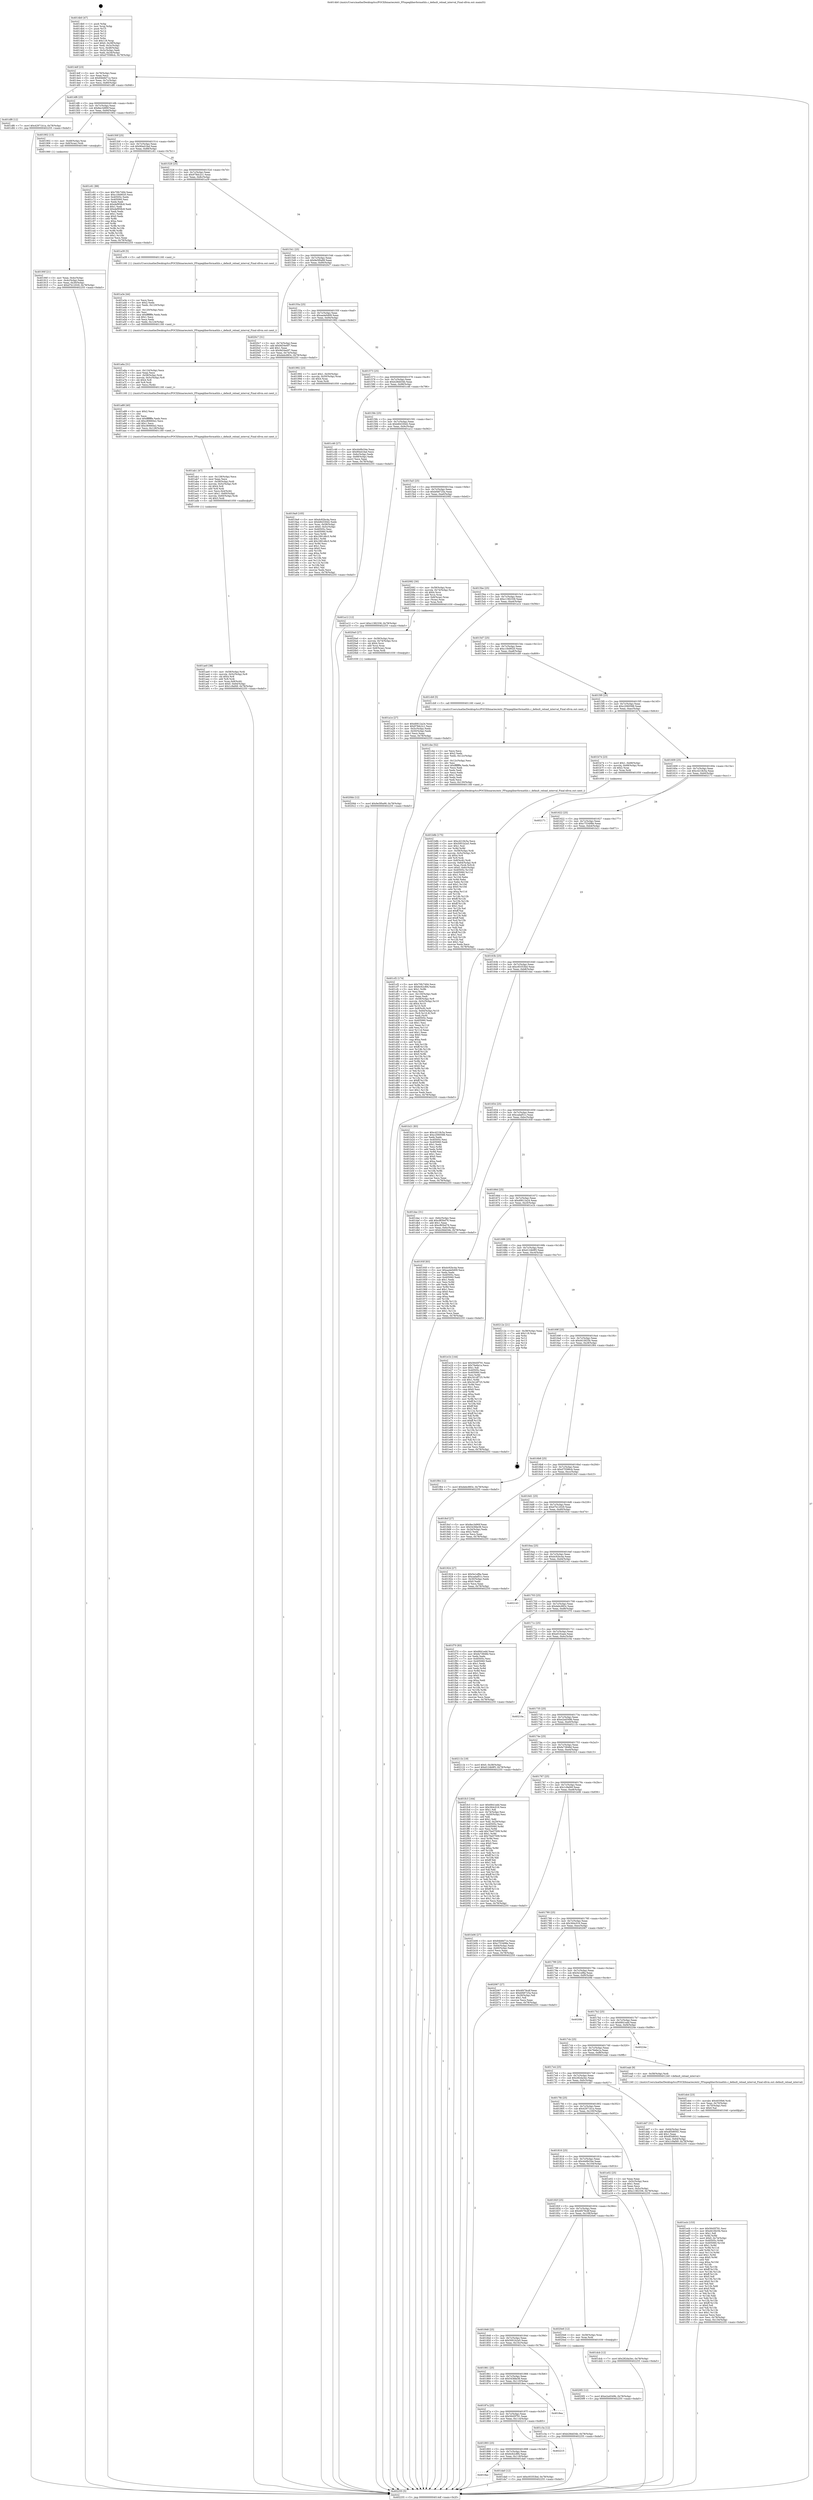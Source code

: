 digraph "0x4014b0" {
  label = "0x4014b0 (/mnt/c/Users/mathe/Desktop/tcc/POCII/binaries/extr_FFmpeglibavformathls.c_default_reload_interval_Final-ollvm.out::main(0))"
  labelloc = "t"
  node[shape=record]

  Entry [label="",width=0.3,height=0.3,shape=circle,fillcolor=black,style=filled]
  "0x4014df" [label="{
     0x4014df [23]\l
     | [instrs]\l
     &nbsp;&nbsp;0x4014df \<+3\>: mov -0x78(%rbp),%eax\l
     &nbsp;&nbsp;0x4014e2 \<+2\>: mov %eax,%ecx\l
     &nbsp;&nbsp;0x4014e4 \<+6\>: sub $0x84b8d71e,%ecx\l
     &nbsp;&nbsp;0x4014ea \<+3\>: mov %eax,-0x7c(%rbp)\l
     &nbsp;&nbsp;0x4014ed \<+3\>: mov %ecx,-0x80(%rbp)\l
     &nbsp;&nbsp;0x4014f0 \<+6\>: je 0000000000401df6 \<main+0x946\>\l
  }"]
  "0x401df6" [label="{
     0x401df6 [12]\l
     | [instrs]\l
     &nbsp;&nbsp;0x401df6 \<+7\>: movl $0x42971b1a,-0x78(%rbp)\l
     &nbsp;&nbsp;0x401dfd \<+5\>: jmp 0000000000402255 \<main+0xda5\>\l
  }"]
  "0x4014f6" [label="{
     0x4014f6 [25]\l
     | [instrs]\l
     &nbsp;&nbsp;0x4014f6 \<+5\>: jmp 00000000004014fb \<main+0x4b\>\l
     &nbsp;&nbsp;0x4014fb \<+3\>: mov -0x7c(%rbp),%eax\l
     &nbsp;&nbsp;0x4014fe \<+5\>: sub $0x8ec3d90f,%eax\l
     &nbsp;&nbsp;0x401503 \<+6\>: mov %eax,-0x84(%rbp)\l
     &nbsp;&nbsp;0x401509 \<+6\>: je 0000000000401902 \<main+0x452\>\l
  }"]
  Exit [label="",width=0.3,height=0.3,shape=circle,fillcolor=black,style=filled,peripheries=2]
  "0x401902" [label="{
     0x401902 [13]\l
     | [instrs]\l
     &nbsp;&nbsp;0x401902 \<+4\>: mov -0x48(%rbp),%rax\l
     &nbsp;&nbsp;0x401906 \<+4\>: mov 0x8(%rax),%rdi\l
     &nbsp;&nbsp;0x40190a \<+5\>: call 0000000000401060 \<atoi@plt\>\l
     | [calls]\l
     &nbsp;&nbsp;0x401060 \{1\} (unknown)\l
  }"]
  "0x40150f" [label="{
     0x40150f [25]\l
     | [instrs]\l
     &nbsp;&nbsp;0x40150f \<+5\>: jmp 0000000000401514 \<main+0x64\>\l
     &nbsp;&nbsp;0x401514 \<+3\>: mov -0x7c(%rbp),%eax\l
     &nbsp;&nbsp;0x401517 \<+5\>: sub $0x90ed1fad,%eax\l
     &nbsp;&nbsp;0x40151c \<+6\>: mov %eax,-0x88(%rbp)\l
     &nbsp;&nbsp;0x401522 \<+6\>: je 0000000000401c61 \<main+0x7b1\>\l
  }"]
  "0x4020f2" [label="{
     0x4020f2 [12]\l
     | [instrs]\l
     &nbsp;&nbsp;0x4020f2 \<+7\>: movl $0xe2a4549b,-0x78(%rbp)\l
     &nbsp;&nbsp;0x4020f9 \<+5\>: jmp 0000000000402255 \<main+0xda5\>\l
  }"]
  "0x401c61" [label="{
     0x401c61 [88]\l
     | [instrs]\l
     &nbsp;&nbsp;0x401c61 \<+5\>: mov $0x70fc7494,%eax\l
     &nbsp;&nbsp;0x401c66 \<+5\>: mov $0xc1849020,%ecx\l
     &nbsp;&nbsp;0x401c6b \<+7\>: mov 0x40505c,%edx\l
     &nbsp;&nbsp;0x401c72 \<+7\>: mov 0x405060,%esi\l
     &nbsp;&nbsp;0x401c79 \<+2\>: mov %edx,%edi\l
     &nbsp;&nbsp;0x401c7b \<+6\>: sub $0xdef958c8,%edi\l
     &nbsp;&nbsp;0x401c81 \<+3\>: sub $0x1,%edi\l
     &nbsp;&nbsp;0x401c84 \<+6\>: add $0xdef958c8,%edi\l
     &nbsp;&nbsp;0x401c8a \<+3\>: imul %edi,%edx\l
     &nbsp;&nbsp;0x401c8d \<+3\>: and $0x1,%edx\l
     &nbsp;&nbsp;0x401c90 \<+3\>: cmp $0x0,%edx\l
     &nbsp;&nbsp;0x401c93 \<+4\>: sete %r8b\l
     &nbsp;&nbsp;0x401c97 \<+3\>: cmp $0xa,%esi\l
     &nbsp;&nbsp;0x401c9a \<+4\>: setl %r9b\l
     &nbsp;&nbsp;0x401c9e \<+3\>: mov %r8b,%r10b\l
     &nbsp;&nbsp;0x401ca1 \<+3\>: and %r9b,%r10b\l
     &nbsp;&nbsp;0x401ca4 \<+3\>: xor %r9b,%r8b\l
     &nbsp;&nbsp;0x401ca7 \<+3\>: or %r8b,%r10b\l
     &nbsp;&nbsp;0x401caa \<+4\>: test $0x1,%r10b\l
     &nbsp;&nbsp;0x401cae \<+3\>: cmovne %ecx,%eax\l
     &nbsp;&nbsp;0x401cb1 \<+3\>: mov %eax,-0x78(%rbp)\l
     &nbsp;&nbsp;0x401cb4 \<+5\>: jmp 0000000000402255 \<main+0xda5\>\l
  }"]
  "0x401528" [label="{
     0x401528 [25]\l
     | [instrs]\l
     &nbsp;&nbsp;0x401528 \<+5\>: jmp 000000000040152d \<main+0x7d\>\l
     &nbsp;&nbsp;0x40152d \<+3\>: mov -0x7c(%rbp),%eax\l
     &nbsp;&nbsp;0x401530 \<+5\>: sub $0x978dc2c1,%eax\l
     &nbsp;&nbsp;0x401535 \<+6\>: mov %eax,-0x8c(%rbp)\l
     &nbsp;&nbsp;0x40153b \<+6\>: je 0000000000401a39 \<main+0x589\>\l
  }"]
  "0x4020bb" [label="{
     0x4020bb [12]\l
     | [instrs]\l
     &nbsp;&nbsp;0x4020bb \<+7\>: movl $0x9e5f0a99,-0x78(%rbp)\l
     &nbsp;&nbsp;0x4020c2 \<+5\>: jmp 0000000000402255 \<main+0xda5\>\l
  }"]
  "0x401a39" [label="{
     0x401a39 [5]\l
     | [instrs]\l
     &nbsp;&nbsp;0x401a39 \<+5\>: call 0000000000401160 \<next_i\>\l
     | [calls]\l
     &nbsp;&nbsp;0x401160 \{1\} (/mnt/c/Users/mathe/Desktop/tcc/POCII/binaries/extr_FFmpeglibavformathls.c_default_reload_interval_Final-ollvm.out::next_i)\l
  }"]
  "0x401541" [label="{
     0x401541 [25]\l
     | [instrs]\l
     &nbsp;&nbsp;0x401541 \<+5\>: jmp 0000000000401546 \<main+0x96\>\l
     &nbsp;&nbsp;0x401546 \<+3\>: mov -0x7c(%rbp),%eax\l
     &nbsp;&nbsp;0x401549 \<+5\>: sub $0x9e5f0a99,%eax\l
     &nbsp;&nbsp;0x40154e \<+6\>: mov %eax,-0x90(%rbp)\l
     &nbsp;&nbsp;0x401554 \<+6\>: je 00000000004020c7 \<main+0xc17\>\l
  }"]
  "0x4020a0" [label="{
     0x4020a0 [27]\l
     | [instrs]\l
     &nbsp;&nbsp;0x4020a0 \<+4\>: mov -0x58(%rbp),%rax\l
     &nbsp;&nbsp;0x4020a4 \<+4\>: movslq -0x74(%rbp),%rcx\l
     &nbsp;&nbsp;0x4020a8 \<+4\>: shl $0x4,%rcx\l
     &nbsp;&nbsp;0x4020ac \<+3\>: add %rcx,%rax\l
     &nbsp;&nbsp;0x4020af \<+4\>: mov 0x8(%rax),%rax\l
     &nbsp;&nbsp;0x4020b3 \<+3\>: mov %rax,%rdi\l
     &nbsp;&nbsp;0x4020b6 \<+5\>: call 0000000000401030 \<free@plt\>\l
     | [calls]\l
     &nbsp;&nbsp;0x401030 \{1\} (unknown)\l
  }"]
  "0x4020c7" [label="{
     0x4020c7 [31]\l
     | [instrs]\l
     &nbsp;&nbsp;0x4020c7 \<+3\>: mov -0x74(%rbp),%eax\l
     &nbsp;&nbsp;0x4020ca \<+5\>: add $0x9d34e0f7,%eax\l
     &nbsp;&nbsp;0x4020cf \<+3\>: add $0x1,%eax\l
     &nbsp;&nbsp;0x4020d2 \<+5\>: sub $0x9d34e0f7,%eax\l
     &nbsp;&nbsp;0x4020d7 \<+3\>: mov %eax,-0x74(%rbp)\l
     &nbsp;&nbsp;0x4020da \<+7\>: movl $0xdebc883c,-0x78(%rbp)\l
     &nbsp;&nbsp;0x4020e1 \<+5\>: jmp 0000000000402255 \<main+0xda5\>\l
  }"]
  "0x40155a" [label="{
     0x40155a [25]\l
     | [instrs]\l
     &nbsp;&nbsp;0x40155a \<+5\>: jmp 000000000040155f \<main+0xaf\>\l
     &nbsp;&nbsp;0x40155f \<+3\>: mov -0x7c(%rbp),%eax\l
     &nbsp;&nbsp;0x401562 \<+5\>: sub $0xaa4e0d09,%eax\l
     &nbsp;&nbsp;0x401567 \<+6\>: mov %eax,-0x94(%rbp)\l
     &nbsp;&nbsp;0x40156d \<+6\>: je 0000000000401992 \<main+0x4e2\>\l
  }"]
  "0x401ecb" [label="{
     0x401ecb [153]\l
     | [instrs]\l
     &nbsp;&nbsp;0x401ecb \<+5\>: mov $0x5645f791,%esi\l
     &nbsp;&nbsp;0x401ed0 \<+5\>: mov $0xd41fd25b,%ecx\l
     &nbsp;&nbsp;0x401ed5 \<+2\>: mov $0x1,%dl\l
     &nbsp;&nbsp;0x401ed7 \<+3\>: xor %r8d,%r8d\l
     &nbsp;&nbsp;0x401eda \<+7\>: movl $0x0,-0x74(%rbp)\l
     &nbsp;&nbsp;0x401ee1 \<+8\>: mov 0x40505c,%r9d\l
     &nbsp;&nbsp;0x401ee9 \<+8\>: mov 0x405060,%r10d\l
     &nbsp;&nbsp;0x401ef1 \<+4\>: sub $0x1,%r8d\l
     &nbsp;&nbsp;0x401ef5 \<+3\>: mov %r9d,%r11d\l
     &nbsp;&nbsp;0x401ef8 \<+3\>: add %r8d,%r11d\l
     &nbsp;&nbsp;0x401efb \<+4\>: imul %r11d,%r9d\l
     &nbsp;&nbsp;0x401eff \<+4\>: and $0x1,%r9d\l
     &nbsp;&nbsp;0x401f03 \<+4\>: cmp $0x0,%r9d\l
     &nbsp;&nbsp;0x401f07 \<+3\>: sete %bl\l
     &nbsp;&nbsp;0x401f0a \<+4\>: cmp $0xa,%r10d\l
     &nbsp;&nbsp;0x401f0e \<+4\>: setl %r14b\l
     &nbsp;&nbsp;0x401f12 \<+3\>: mov %bl,%r15b\l
     &nbsp;&nbsp;0x401f15 \<+4\>: xor $0xff,%r15b\l
     &nbsp;&nbsp;0x401f19 \<+3\>: mov %r14b,%r12b\l
     &nbsp;&nbsp;0x401f1c \<+4\>: xor $0xff,%r12b\l
     &nbsp;&nbsp;0x401f20 \<+3\>: xor $0x0,%dl\l
     &nbsp;&nbsp;0x401f23 \<+3\>: mov %r15b,%r13b\l
     &nbsp;&nbsp;0x401f26 \<+4\>: and $0x0,%r13b\l
     &nbsp;&nbsp;0x401f2a \<+2\>: and %dl,%bl\l
     &nbsp;&nbsp;0x401f2c \<+3\>: mov %r12b,%dil\l
     &nbsp;&nbsp;0x401f2f \<+4\>: and $0x0,%dil\l
     &nbsp;&nbsp;0x401f33 \<+3\>: and %dl,%r14b\l
     &nbsp;&nbsp;0x401f36 \<+3\>: or %bl,%r13b\l
     &nbsp;&nbsp;0x401f39 \<+3\>: or %r14b,%dil\l
     &nbsp;&nbsp;0x401f3c \<+3\>: xor %dil,%r13b\l
     &nbsp;&nbsp;0x401f3f \<+3\>: or %r12b,%r15b\l
     &nbsp;&nbsp;0x401f42 \<+4\>: xor $0xff,%r15b\l
     &nbsp;&nbsp;0x401f46 \<+3\>: or $0x0,%dl\l
     &nbsp;&nbsp;0x401f49 \<+3\>: and %dl,%r15b\l
     &nbsp;&nbsp;0x401f4c \<+3\>: or %r15b,%r13b\l
     &nbsp;&nbsp;0x401f4f \<+4\>: test $0x1,%r13b\l
     &nbsp;&nbsp;0x401f53 \<+3\>: cmovne %ecx,%esi\l
     &nbsp;&nbsp;0x401f56 \<+3\>: mov %esi,-0x78(%rbp)\l
     &nbsp;&nbsp;0x401f59 \<+6\>: mov %eax,-0x134(%rbp)\l
     &nbsp;&nbsp;0x401f5f \<+5\>: jmp 0000000000402255 \<main+0xda5\>\l
  }"]
  "0x401992" [label="{
     0x401992 [23]\l
     | [instrs]\l
     &nbsp;&nbsp;0x401992 \<+7\>: movl $0x1,-0x50(%rbp)\l
     &nbsp;&nbsp;0x401999 \<+4\>: movslq -0x50(%rbp),%rax\l
     &nbsp;&nbsp;0x40199d \<+4\>: shl $0x4,%rax\l
     &nbsp;&nbsp;0x4019a1 \<+3\>: mov %rax,%rdi\l
     &nbsp;&nbsp;0x4019a4 \<+5\>: call 0000000000401050 \<malloc@plt\>\l
     | [calls]\l
     &nbsp;&nbsp;0x401050 \{1\} (unknown)\l
  }"]
  "0x401573" [label="{
     0x401573 [25]\l
     | [instrs]\l
     &nbsp;&nbsp;0x401573 \<+5\>: jmp 0000000000401578 \<main+0xc8\>\l
     &nbsp;&nbsp;0x401578 \<+3\>: mov -0x7c(%rbp),%eax\l
     &nbsp;&nbsp;0x40157b \<+5\>: sub $0xb28dd34b,%eax\l
     &nbsp;&nbsp;0x401580 \<+6\>: mov %eax,-0x98(%rbp)\l
     &nbsp;&nbsp;0x401586 \<+6\>: je 0000000000401c46 \<main+0x796\>\l
  }"]
  "0x401eb4" [label="{
     0x401eb4 [23]\l
     | [instrs]\l
     &nbsp;&nbsp;0x401eb4 \<+10\>: movabs $0x4030b6,%rdi\l
     &nbsp;&nbsp;0x401ebe \<+3\>: mov %eax,-0x70(%rbp)\l
     &nbsp;&nbsp;0x401ec1 \<+3\>: mov -0x70(%rbp),%esi\l
     &nbsp;&nbsp;0x401ec4 \<+2\>: mov $0x0,%al\l
     &nbsp;&nbsp;0x401ec6 \<+5\>: call 0000000000401040 \<printf@plt\>\l
     | [calls]\l
     &nbsp;&nbsp;0x401040 \{1\} (unknown)\l
  }"]
  "0x401c46" [label="{
     0x401c46 [27]\l
     | [instrs]\l
     &nbsp;&nbsp;0x401c46 \<+5\>: mov $0x44d9c54e,%eax\l
     &nbsp;&nbsp;0x401c4b \<+5\>: mov $0x90ed1fad,%ecx\l
     &nbsp;&nbsp;0x401c50 \<+3\>: mov -0x6c(%rbp),%edx\l
     &nbsp;&nbsp;0x401c53 \<+3\>: cmp -0x68(%rbp),%edx\l
     &nbsp;&nbsp;0x401c56 \<+3\>: cmovl %ecx,%eax\l
     &nbsp;&nbsp;0x401c59 \<+3\>: mov %eax,-0x78(%rbp)\l
     &nbsp;&nbsp;0x401c5c \<+5\>: jmp 0000000000402255 \<main+0xda5\>\l
  }"]
  "0x40158c" [label="{
     0x40158c [25]\l
     | [instrs]\l
     &nbsp;&nbsp;0x40158c \<+5\>: jmp 0000000000401591 \<main+0xe1\>\l
     &nbsp;&nbsp;0x401591 \<+3\>: mov -0x7c(%rbp),%eax\l
     &nbsp;&nbsp;0x401594 \<+5\>: sub $0xb84330d2,%eax\l
     &nbsp;&nbsp;0x401599 \<+6\>: mov %eax,-0x9c(%rbp)\l
     &nbsp;&nbsp;0x40159f \<+6\>: je 0000000000401a12 \<main+0x562\>\l
  }"]
  "0x4018ac" [label="{
     0x4018ac\l
  }", style=dashed]
  "0x401a12" [label="{
     0x401a12 [12]\l
     | [instrs]\l
     &nbsp;&nbsp;0x401a12 \<+7\>: movl $0xc1382336,-0x78(%rbp)\l
     &nbsp;&nbsp;0x401a19 \<+5\>: jmp 0000000000402255 \<main+0xda5\>\l
  }"]
  "0x4015a5" [label="{
     0x4015a5 [25]\l
     | [instrs]\l
     &nbsp;&nbsp;0x4015a5 \<+5\>: jmp 00000000004015aa \<main+0xfa\>\l
     &nbsp;&nbsp;0x4015aa \<+3\>: mov -0x7c(%rbp),%eax\l
     &nbsp;&nbsp;0x4015ad \<+5\>: sub $0xbf48725a,%eax\l
     &nbsp;&nbsp;0x4015b2 \<+6\>: mov %eax,-0xa0(%rbp)\l
     &nbsp;&nbsp;0x4015b8 \<+6\>: je 0000000000402082 \<main+0xbd2\>\l
  }"]
  "0x401da0" [label="{
     0x401da0 [12]\l
     | [instrs]\l
     &nbsp;&nbsp;0x401da0 \<+7\>: movl $0xc93353bd,-0x78(%rbp)\l
     &nbsp;&nbsp;0x401da7 \<+5\>: jmp 0000000000402255 \<main+0xda5\>\l
  }"]
  "0x402082" [label="{
     0x402082 [30]\l
     | [instrs]\l
     &nbsp;&nbsp;0x402082 \<+4\>: mov -0x58(%rbp),%rax\l
     &nbsp;&nbsp;0x402086 \<+4\>: movslq -0x74(%rbp),%rcx\l
     &nbsp;&nbsp;0x40208a \<+4\>: shl $0x4,%rcx\l
     &nbsp;&nbsp;0x40208e \<+3\>: add %rcx,%rax\l
     &nbsp;&nbsp;0x402091 \<+4\>: mov 0x8(%rax),%rax\l
     &nbsp;&nbsp;0x402095 \<+3\>: mov (%rax),%rax\l
     &nbsp;&nbsp;0x402098 \<+3\>: mov %rax,%rdi\l
     &nbsp;&nbsp;0x40209b \<+5\>: call 0000000000401030 \<free@plt\>\l
     | [calls]\l
     &nbsp;&nbsp;0x401030 \{1\} (unknown)\l
  }"]
  "0x4015be" [label="{
     0x4015be [25]\l
     | [instrs]\l
     &nbsp;&nbsp;0x4015be \<+5\>: jmp 00000000004015c3 \<main+0x113\>\l
     &nbsp;&nbsp;0x4015c3 \<+3\>: mov -0x7c(%rbp),%eax\l
     &nbsp;&nbsp;0x4015c6 \<+5\>: sub $0xc1382336,%eax\l
     &nbsp;&nbsp;0x4015cb \<+6\>: mov %eax,-0xa4(%rbp)\l
     &nbsp;&nbsp;0x4015d1 \<+6\>: je 0000000000401a1e \<main+0x56e\>\l
  }"]
  "0x401893" [label="{
     0x401893 [25]\l
     | [instrs]\l
     &nbsp;&nbsp;0x401893 \<+5\>: jmp 0000000000401898 \<main+0x3e8\>\l
     &nbsp;&nbsp;0x401898 \<+3\>: mov -0x7c(%rbp),%eax\l
     &nbsp;&nbsp;0x40189b \<+5\>: sub $0x6c62c8f4,%eax\l
     &nbsp;&nbsp;0x4018a0 \<+6\>: mov %eax,-0x118(%rbp)\l
     &nbsp;&nbsp;0x4018a6 \<+6\>: je 0000000000401da0 \<main+0x8f0\>\l
  }"]
  "0x401a1e" [label="{
     0x401a1e [27]\l
     | [instrs]\l
     &nbsp;&nbsp;0x401a1e \<+5\>: mov $0xd0612a24,%eax\l
     &nbsp;&nbsp;0x401a23 \<+5\>: mov $0x978dc2c1,%ecx\l
     &nbsp;&nbsp;0x401a28 \<+3\>: mov -0x5c(%rbp),%edx\l
     &nbsp;&nbsp;0x401a2b \<+3\>: cmp -0x50(%rbp),%edx\l
     &nbsp;&nbsp;0x401a2e \<+3\>: cmovl %ecx,%eax\l
     &nbsp;&nbsp;0x401a31 \<+3\>: mov %eax,-0x78(%rbp)\l
     &nbsp;&nbsp;0x401a34 \<+5\>: jmp 0000000000402255 \<main+0xda5\>\l
  }"]
  "0x4015d7" [label="{
     0x4015d7 [25]\l
     | [instrs]\l
     &nbsp;&nbsp;0x4015d7 \<+5\>: jmp 00000000004015dc \<main+0x12c\>\l
     &nbsp;&nbsp;0x4015dc \<+3\>: mov -0x7c(%rbp),%eax\l
     &nbsp;&nbsp;0x4015df \<+5\>: sub $0xc1849020,%eax\l
     &nbsp;&nbsp;0x4015e4 \<+6\>: mov %eax,-0xa8(%rbp)\l
     &nbsp;&nbsp;0x4015ea \<+6\>: je 0000000000401cb9 \<main+0x809\>\l
  }"]
  "0x402215" [label="{
     0x402215\l
  }", style=dashed]
  "0x401cb9" [label="{
     0x401cb9 [5]\l
     | [instrs]\l
     &nbsp;&nbsp;0x401cb9 \<+5\>: call 0000000000401160 \<next_i\>\l
     | [calls]\l
     &nbsp;&nbsp;0x401160 \{1\} (/mnt/c/Users/mathe/Desktop/tcc/POCII/binaries/extr_FFmpeglibavformathls.c_default_reload_interval_Final-ollvm.out::next_i)\l
  }"]
  "0x4015f0" [label="{
     0x4015f0 [25]\l
     | [instrs]\l
     &nbsp;&nbsp;0x4015f0 \<+5\>: jmp 00000000004015f5 \<main+0x145\>\l
     &nbsp;&nbsp;0x4015f5 \<+3\>: mov -0x7c(%rbp),%eax\l
     &nbsp;&nbsp;0x4015f8 \<+5\>: sub $0xc2060588,%eax\l
     &nbsp;&nbsp;0x4015fd \<+6\>: mov %eax,-0xac(%rbp)\l
     &nbsp;&nbsp;0x401603 \<+6\>: je 0000000000401b74 \<main+0x6c4\>\l
  }"]
  "0x40187a" [label="{
     0x40187a [25]\l
     | [instrs]\l
     &nbsp;&nbsp;0x40187a \<+5\>: jmp 000000000040187f \<main+0x3cf\>\l
     &nbsp;&nbsp;0x40187f \<+3\>: mov -0x7c(%rbp),%eax\l
     &nbsp;&nbsp;0x401882 \<+5\>: sub $0x5645f791,%eax\l
     &nbsp;&nbsp;0x401887 \<+6\>: mov %eax,-0x114(%rbp)\l
     &nbsp;&nbsp;0x40188d \<+6\>: je 0000000000402215 \<main+0xd65\>\l
  }"]
  "0x401b74" [label="{
     0x401b74 [23]\l
     | [instrs]\l
     &nbsp;&nbsp;0x401b74 \<+7\>: movl $0x1,-0x68(%rbp)\l
     &nbsp;&nbsp;0x401b7b \<+4\>: movslq -0x68(%rbp),%rax\l
     &nbsp;&nbsp;0x401b7f \<+4\>: shl $0x2,%rax\l
     &nbsp;&nbsp;0x401b83 \<+3\>: mov %rax,%rdi\l
     &nbsp;&nbsp;0x401b86 \<+5\>: call 0000000000401050 \<malloc@plt\>\l
     | [calls]\l
     &nbsp;&nbsp;0x401050 \{1\} (unknown)\l
  }"]
  "0x401609" [label="{
     0x401609 [25]\l
     | [instrs]\l
     &nbsp;&nbsp;0x401609 \<+5\>: jmp 000000000040160e \<main+0x15e\>\l
     &nbsp;&nbsp;0x40160e \<+3\>: mov -0x7c(%rbp),%eax\l
     &nbsp;&nbsp;0x401611 \<+5\>: sub $0xc4218c5a,%eax\l
     &nbsp;&nbsp;0x401616 \<+6\>: mov %eax,-0xb0(%rbp)\l
     &nbsp;&nbsp;0x40161c \<+6\>: je 0000000000402171 \<main+0xcc1\>\l
  }"]
  "0x4018ea" [label="{
     0x4018ea\l
  }", style=dashed]
  "0x402171" [label="{
     0x402171\l
  }", style=dashed]
  "0x401622" [label="{
     0x401622 [25]\l
     | [instrs]\l
     &nbsp;&nbsp;0x401622 \<+5\>: jmp 0000000000401627 \<main+0x177\>\l
     &nbsp;&nbsp;0x401627 \<+3\>: mov -0x7c(%rbp),%eax\l
     &nbsp;&nbsp;0x40162a \<+5\>: sub $0xc753498e,%eax\l
     &nbsp;&nbsp;0x40162f \<+6\>: mov %eax,-0xb4(%rbp)\l
     &nbsp;&nbsp;0x401635 \<+6\>: je 0000000000401b21 \<main+0x671\>\l
  }"]
  "0x401cf2" [label="{
     0x401cf2 [174]\l
     | [instrs]\l
     &nbsp;&nbsp;0x401cf2 \<+5\>: mov $0x70fc7494,%ecx\l
     &nbsp;&nbsp;0x401cf7 \<+5\>: mov $0x6c62c8f4,%edx\l
     &nbsp;&nbsp;0x401cfc \<+3\>: mov $0x1,%r8b\l
     &nbsp;&nbsp;0x401cff \<+2\>: xor %esi,%esi\l
     &nbsp;&nbsp;0x401d01 \<+6\>: mov -0x130(%rbp),%edi\l
     &nbsp;&nbsp;0x401d07 \<+3\>: imul %eax,%edi\l
     &nbsp;&nbsp;0x401d0a \<+4\>: mov -0x58(%rbp),%r9\l
     &nbsp;&nbsp;0x401d0e \<+4\>: movslq -0x5c(%rbp),%r10\l
     &nbsp;&nbsp;0x401d12 \<+4\>: shl $0x4,%r10\l
     &nbsp;&nbsp;0x401d16 \<+3\>: add %r10,%r9\l
     &nbsp;&nbsp;0x401d19 \<+4\>: mov 0x8(%r9),%r9\l
     &nbsp;&nbsp;0x401d1d \<+4\>: movslq -0x64(%rbp),%r10\l
     &nbsp;&nbsp;0x401d21 \<+4\>: mov (%r9,%r10,8),%r9\l
     &nbsp;&nbsp;0x401d25 \<+3\>: mov %edi,(%r9)\l
     &nbsp;&nbsp;0x401d28 \<+7\>: mov 0x40505c,%eax\l
     &nbsp;&nbsp;0x401d2f \<+7\>: mov 0x405060,%edi\l
     &nbsp;&nbsp;0x401d36 \<+3\>: sub $0x1,%esi\l
     &nbsp;&nbsp;0x401d39 \<+3\>: mov %eax,%r11d\l
     &nbsp;&nbsp;0x401d3c \<+3\>: add %esi,%r11d\l
     &nbsp;&nbsp;0x401d3f \<+4\>: imul %r11d,%eax\l
     &nbsp;&nbsp;0x401d43 \<+3\>: and $0x1,%eax\l
     &nbsp;&nbsp;0x401d46 \<+3\>: cmp $0x0,%eax\l
     &nbsp;&nbsp;0x401d49 \<+3\>: sete %bl\l
     &nbsp;&nbsp;0x401d4c \<+3\>: cmp $0xa,%edi\l
     &nbsp;&nbsp;0x401d4f \<+4\>: setl %r14b\l
     &nbsp;&nbsp;0x401d53 \<+3\>: mov %bl,%r15b\l
     &nbsp;&nbsp;0x401d56 \<+4\>: xor $0xff,%r15b\l
     &nbsp;&nbsp;0x401d5a \<+3\>: mov %r14b,%r12b\l
     &nbsp;&nbsp;0x401d5d \<+4\>: xor $0xff,%r12b\l
     &nbsp;&nbsp;0x401d61 \<+4\>: xor $0x0,%r8b\l
     &nbsp;&nbsp;0x401d65 \<+3\>: mov %r15b,%r13b\l
     &nbsp;&nbsp;0x401d68 \<+4\>: and $0x0,%r13b\l
     &nbsp;&nbsp;0x401d6c \<+3\>: and %r8b,%bl\l
     &nbsp;&nbsp;0x401d6f \<+3\>: mov %r12b,%al\l
     &nbsp;&nbsp;0x401d72 \<+2\>: and $0x0,%al\l
     &nbsp;&nbsp;0x401d74 \<+3\>: and %r8b,%r14b\l
     &nbsp;&nbsp;0x401d77 \<+3\>: or %bl,%r13b\l
     &nbsp;&nbsp;0x401d7a \<+3\>: or %r14b,%al\l
     &nbsp;&nbsp;0x401d7d \<+3\>: xor %al,%r13b\l
     &nbsp;&nbsp;0x401d80 \<+3\>: or %r12b,%r15b\l
     &nbsp;&nbsp;0x401d83 \<+4\>: xor $0xff,%r15b\l
     &nbsp;&nbsp;0x401d87 \<+4\>: or $0x0,%r8b\l
     &nbsp;&nbsp;0x401d8b \<+3\>: and %r8b,%r15b\l
     &nbsp;&nbsp;0x401d8e \<+3\>: or %r15b,%r13b\l
     &nbsp;&nbsp;0x401d91 \<+4\>: test $0x1,%r13b\l
     &nbsp;&nbsp;0x401d95 \<+3\>: cmovne %edx,%ecx\l
     &nbsp;&nbsp;0x401d98 \<+3\>: mov %ecx,-0x78(%rbp)\l
     &nbsp;&nbsp;0x401d9b \<+5\>: jmp 0000000000402255 \<main+0xda5\>\l
  }"]
  "0x401b21" [label="{
     0x401b21 [83]\l
     | [instrs]\l
     &nbsp;&nbsp;0x401b21 \<+5\>: mov $0xc4218c5a,%eax\l
     &nbsp;&nbsp;0x401b26 \<+5\>: mov $0xc2060588,%ecx\l
     &nbsp;&nbsp;0x401b2b \<+2\>: xor %edx,%edx\l
     &nbsp;&nbsp;0x401b2d \<+7\>: mov 0x40505c,%esi\l
     &nbsp;&nbsp;0x401b34 \<+7\>: mov 0x405060,%edi\l
     &nbsp;&nbsp;0x401b3b \<+3\>: sub $0x1,%edx\l
     &nbsp;&nbsp;0x401b3e \<+3\>: mov %esi,%r8d\l
     &nbsp;&nbsp;0x401b41 \<+3\>: add %edx,%r8d\l
     &nbsp;&nbsp;0x401b44 \<+4\>: imul %r8d,%esi\l
     &nbsp;&nbsp;0x401b48 \<+3\>: and $0x1,%esi\l
     &nbsp;&nbsp;0x401b4b \<+3\>: cmp $0x0,%esi\l
     &nbsp;&nbsp;0x401b4e \<+4\>: sete %r9b\l
     &nbsp;&nbsp;0x401b52 \<+3\>: cmp $0xa,%edi\l
     &nbsp;&nbsp;0x401b55 \<+4\>: setl %r10b\l
     &nbsp;&nbsp;0x401b59 \<+3\>: mov %r9b,%r11b\l
     &nbsp;&nbsp;0x401b5c \<+3\>: and %r10b,%r11b\l
     &nbsp;&nbsp;0x401b5f \<+3\>: xor %r10b,%r9b\l
     &nbsp;&nbsp;0x401b62 \<+3\>: or %r9b,%r11b\l
     &nbsp;&nbsp;0x401b65 \<+4\>: test $0x1,%r11b\l
     &nbsp;&nbsp;0x401b69 \<+3\>: cmovne %ecx,%eax\l
     &nbsp;&nbsp;0x401b6c \<+3\>: mov %eax,-0x78(%rbp)\l
     &nbsp;&nbsp;0x401b6f \<+5\>: jmp 0000000000402255 \<main+0xda5\>\l
  }"]
  "0x40163b" [label="{
     0x40163b [25]\l
     | [instrs]\l
     &nbsp;&nbsp;0x40163b \<+5\>: jmp 0000000000401640 \<main+0x190\>\l
     &nbsp;&nbsp;0x401640 \<+3\>: mov -0x7c(%rbp),%eax\l
     &nbsp;&nbsp;0x401643 \<+5\>: sub $0xc93353bd,%eax\l
     &nbsp;&nbsp;0x401648 \<+6\>: mov %eax,-0xb8(%rbp)\l
     &nbsp;&nbsp;0x40164e \<+6\>: je 0000000000401dac \<main+0x8fc\>\l
  }"]
  "0x401cbe" [label="{
     0x401cbe [52]\l
     | [instrs]\l
     &nbsp;&nbsp;0x401cbe \<+2\>: xor %ecx,%ecx\l
     &nbsp;&nbsp;0x401cc0 \<+5\>: mov $0x2,%edx\l
     &nbsp;&nbsp;0x401cc5 \<+6\>: mov %edx,-0x12c(%rbp)\l
     &nbsp;&nbsp;0x401ccb \<+1\>: cltd\l
     &nbsp;&nbsp;0x401ccc \<+6\>: mov -0x12c(%rbp),%esi\l
     &nbsp;&nbsp;0x401cd2 \<+2\>: idiv %esi\l
     &nbsp;&nbsp;0x401cd4 \<+6\>: imul $0xfffffffe,%edx,%edx\l
     &nbsp;&nbsp;0x401cda \<+2\>: mov %ecx,%edi\l
     &nbsp;&nbsp;0x401cdc \<+2\>: sub %edx,%edi\l
     &nbsp;&nbsp;0x401cde \<+2\>: mov %ecx,%edx\l
     &nbsp;&nbsp;0x401ce0 \<+3\>: sub $0x1,%edx\l
     &nbsp;&nbsp;0x401ce3 \<+2\>: add %edx,%edi\l
     &nbsp;&nbsp;0x401ce5 \<+2\>: sub %edi,%ecx\l
     &nbsp;&nbsp;0x401ce7 \<+6\>: mov %ecx,-0x130(%rbp)\l
     &nbsp;&nbsp;0x401ced \<+5\>: call 0000000000401160 \<next_i\>\l
     | [calls]\l
     &nbsp;&nbsp;0x401160 \{1\} (/mnt/c/Users/mathe/Desktop/tcc/POCII/binaries/extr_FFmpeglibavformathls.c_default_reload_interval_Final-ollvm.out::next_i)\l
  }"]
  "0x401dac" [label="{
     0x401dac [31]\l
     | [instrs]\l
     &nbsp;&nbsp;0x401dac \<+3\>: mov -0x6c(%rbp),%eax\l
     &nbsp;&nbsp;0x401daf \<+5\>: add $0xcf65bd76,%eax\l
     &nbsp;&nbsp;0x401db4 \<+3\>: add $0x1,%eax\l
     &nbsp;&nbsp;0x401db7 \<+5\>: sub $0xcf65bd76,%eax\l
     &nbsp;&nbsp;0x401dbc \<+3\>: mov %eax,-0x6c(%rbp)\l
     &nbsp;&nbsp;0x401dbf \<+7\>: movl $0xb28dd34b,-0x78(%rbp)\l
     &nbsp;&nbsp;0x401dc6 \<+5\>: jmp 0000000000402255 \<main+0xda5\>\l
  }"]
  "0x401654" [label="{
     0x401654 [25]\l
     | [instrs]\l
     &nbsp;&nbsp;0x401654 \<+5\>: jmp 0000000000401659 \<main+0x1a9\>\l
     &nbsp;&nbsp;0x401659 \<+3\>: mov -0x7c(%rbp),%eax\l
     &nbsp;&nbsp;0x40165c \<+5\>: sub $0xcadaf51c,%eax\l
     &nbsp;&nbsp;0x401661 \<+6\>: mov %eax,-0xbc(%rbp)\l
     &nbsp;&nbsp;0x401667 \<+6\>: je 000000000040193f \<main+0x48f\>\l
  }"]
  "0x401861" [label="{
     0x401861 [25]\l
     | [instrs]\l
     &nbsp;&nbsp;0x401861 \<+5\>: jmp 0000000000401866 \<main+0x3b6\>\l
     &nbsp;&nbsp;0x401866 \<+3\>: mov -0x7c(%rbp),%eax\l
     &nbsp;&nbsp;0x401869 \<+5\>: sub $0x543fde38,%eax\l
     &nbsp;&nbsp;0x40186e \<+6\>: mov %eax,-0x110(%rbp)\l
     &nbsp;&nbsp;0x401874 \<+6\>: je 00000000004018ea \<main+0x43a\>\l
  }"]
  "0x40193f" [label="{
     0x40193f [83]\l
     | [instrs]\l
     &nbsp;&nbsp;0x40193f \<+5\>: mov $0xdc92bc4a,%eax\l
     &nbsp;&nbsp;0x401944 \<+5\>: mov $0xaa4e0d09,%ecx\l
     &nbsp;&nbsp;0x401949 \<+2\>: xor %edx,%edx\l
     &nbsp;&nbsp;0x40194b \<+7\>: mov 0x40505c,%esi\l
     &nbsp;&nbsp;0x401952 \<+7\>: mov 0x405060,%edi\l
     &nbsp;&nbsp;0x401959 \<+3\>: sub $0x1,%edx\l
     &nbsp;&nbsp;0x40195c \<+3\>: mov %esi,%r8d\l
     &nbsp;&nbsp;0x40195f \<+3\>: add %edx,%r8d\l
     &nbsp;&nbsp;0x401962 \<+4\>: imul %r8d,%esi\l
     &nbsp;&nbsp;0x401966 \<+3\>: and $0x1,%esi\l
     &nbsp;&nbsp;0x401969 \<+3\>: cmp $0x0,%esi\l
     &nbsp;&nbsp;0x40196c \<+4\>: sete %r9b\l
     &nbsp;&nbsp;0x401970 \<+3\>: cmp $0xa,%edi\l
     &nbsp;&nbsp;0x401973 \<+4\>: setl %r10b\l
     &nbsp;&nbsp;0x401977 \<+3\>: mov %r9b,%r11b\l
     &nbsp;&nbsp;0x40197a \<+3\>: and %r10b,%r11b\l
     &nbsp;&nbsp;0x40197d \<+3\>: xor %r10b,%r9b\l
     &nbsp;&nbsp;0x401980 \<+3\>: or %r9b,%r11b\l
     &nbsp;&nbsp;0x401983 \<+4\>: test $0x1,%r11b\l
     &nbsp;&nbsp;0x401987 \<+3\>: cmovne %ecx,%eax\l
     &nbsp;&nbsp;0x40198a \<+3\>: mov %eax,-0x78(%rbp)\l
     &nbsp;&nbsp;0x40198d \<+5\>: jmp 0000000000402255 \<main+0xda5\>\l
  }"]
  "0x40166d" [label="{
     0x40166d [25]\l
     | [instrs]\l
     &nbsp;&nbsp;0x40166d \<+5\>: jmp 0000000000401672 \<main+0x1c2\>\l
     &nbsp;&nbsp;0x401672 \<+3\>: mov -0x7c(%rbp),%eax\l
     &nbsp;&nbsp;0x401675 \<+5\>: sub $0xd0612a24,%eax\l
     &nbsp;&nbsp;0x40167a \<+6\>: mov %eax,-0xc0(%rbp)\l
     &nbsp;&nbsp;0x401680 \<+6\>: je 0000000000401e1b \<main+0x96b\>\l
  }"]
  "0x401c3a" [label="{
     0x401c3a [12]\l
     | [instrs]\l
     &nbsp;&nbsp;0x401c3a \<+7\>: movl $0xb28dd34b,-0x78(%rbp)\l
     &nbsp;&nbsp;0x401c41 \<+5\>: jmp 0000000000402255 \<main+0xda5\>\l
  }"]
  "0x401e1b" [label="{
     0x401e1b [144]\l
     | [instrs]\l
     &nbsp;&nbsp;0x401e1b \<+5\>: mov $0x5645f791,%eax\l
     &nbsp;&nbsp;0x401e20 \<+5\>: mov $0x76e6e1a,%ecx\l
     &nbsp;&nbsp;0x401e25 \<+2\>: mov $0x1,%dl\l
     &nbsp;&nbsp;0x401e27 \<+7\>: mov 0x40505c,%esi\l
     &nbsp;&nbsp;0x401e2e \<+7\>: mov 0x405060,%edi\l
     &nbsp;&nbsp;0x401e35 \<+3\>: mov %esi,%r8d\l
     &nbsp;&nbsp;0x401e38 \<+7\>: add $0x341df725,%r8d\l
     &nbsp;&nbsp;0x401e3f \<+4\>: sub $0x1,%r8d\l
     &nbsp;&nbsp;0x401e43 \<+7\>: sub $0x341df725,%r8d\l
     &nbsp;&nbsp;0x401e4a \<+4\>: imul %r8d,%esi\l
     &nbsp;&nbsp;0x401e4e \<+3\>: and $0x1,%esi\l
     &nbsp;&nbsp;0x401e51 \<+3\>: cmp $0x0,%esi\l
     &nbsp;&nbsp;0x401e54 \<+4\>: sete %r9b\l
     &nbsp;&nbsp;0x401e58 \<+3\>: cmp $0xa,%edi\l
     &nbsp;&nbsp;0x401e5b \<+4\>: setl %r10b\l
     &nbsp;&nbsp;0x401e5f \<+3\>: mov %r9b,%r11b\l
     &nbsp;&nbsp;0x401e62 \<+4\>: xor $0xff,%r11b\l
     &nbsp;&nbsp;0x401e66 \<+3\>: mov %r10b,%bl\l
     &nbsp;&nbsp;0x401e69 \<+3\>: xor $0xff,%bl\l
     &nbsp;&nbsp;0x401e6c \<+3\>: xor $0x1,%dl\l
     &nbsp;&nbsp;0x401e6f \<+3\>: mov %r11b,%r14b\l
     &nbsp;&nbsp;0x401e72 \<+4\>: and $0xff,%r14b\l
     &nbsp;&nbsp;0x401e76 \<+3\>: and %dl,%r9b\l
     &nbsp;&nbsp;0x401e79 \<+3\>: mov %bl,%r15b\l
     &nbsp;&nbsp;0x401e7c \<+4\>: and $0xff,%r15b\l
     &nbsp;&nbsp;0x401e80 \<+3\>: and %dl,%r10b\l
     &nbsp;&nbsp;0x401e83 \<+3\>: or %r9b,%r14b\l
     &nbsp;&nbsp;0x401e86 \<+3\>: or %r10b,%r15b\l
     &nbsp;&nbsp;0x401e89 \<+3\>: xor %r15b,%r14b\l
     &nbsp;&nbsp;0x401e8c \<+3\>: or %bl,%r11b\l
     &nbsp;&nbsp;0x401e8f \<+4\>: xor $0xff,%r11b\l
     &nbsp;&nbsp;0x401e93 \<+3\>: or $0x1,%dl\l
     &nbsp;&nbsp;0x401e96 \<+3\>: and %dl,%r11b\l
     &nbsp;&nbsp;0x401e99 \<+3\>: or %r11b,%r14b\l
     &nbsp;&nbsp;0x401e9c \<+4\>: test $0x1,%r14b\l
     &nbsp;&nbsp;0x401ea0 \<+3\>: cmovne %ecx,%eax\l
     &nbsp;&nbsp;0x401ea3 \<+3\>: mov %eax,-0x78(%rbp)\l
     &nbsp;&nbsp;0x401ea6 \<+5\>: jmp 0000000000402255 \<main+0xda5\>\l
  }"]
  "0x401686" [label="{
     0x401686 [25]\l
     | [instrs]\l
     &nbsp;&nbsp;0x401686 \<+5\>: jmp 000000000040168b \<main+0x1db\>\l
     &nbsp;&nbsp;0x40168b \<+3\>: mov -0x7c(%rbp),%eax\l
     &nbsp;&nbsp;0x40168e \<+5\>: sub $0xd124b9f3,%eax\l
     &nbsp;&nbsp;0x401693 \<+6\>: mov %eax,-0xc4(%rbp)\l
     &nbsp;&nbsp;0x401699 \<+6\>: je 000000000040212e \<main+0xc7e\>\l
  }"]
  "0x401848" [label="{
     0x401848 [25]\l
     | [instrs]\l
     &nbsp;&nbsp;0x401848 \<+5\>: jmp 000000000040184d \<main+0x39d\>\l
     &nbsp;&nbsp;0x40184d \<+3\>: mov -0x7c(%rbp),%eax\l
     &nbsp;&nbsp;0x401850 \<+5\>: sub $0x5001b2a5,%eax\l
     &nbsp;&nbsp;0x401855 \<+6\>: mov %eax,-0x10c(%rbp)\l
     &nbsp;&nbsp;0x40185b \<+6\>: je 0000000000401c3a \<main+0x78a\>\l
  }"]
  "0x40212e" [label="{
     0x40212e [21]\l
     | [instrs]\l
     &nbsp;&nbsp;0x40212e \<+3\>: mov -0x38(%rbp),%eax\l
     &nbsp;&nbsp;0x402131 \<+7\>: add $0x118,%rsp\l
     &nbsp;&nbsp;0x402138 \<+1\>: pop %rbx\l
     &nbsp;&nbsp;0x402139 \<+2\>: pop %r12\l
     &nbsp;&nbsp;0x40213b \<+2\>: pop %r13\l
     &nbsp;&nbsp;0x40213d \<+2\>: pop %r14\l
     &nbsp;&nbsp;0x40213f \<+2\>: pop %r15\l
     &nbsp;&nbsp;0x402141 \<+1\>: pop %rbp\l
     &nbsp;&nbsp;0x402142 \<+1\>: ret\l
  }"]
  "0x40169f" [label="{
     0x40169f [25]\l
     | [instrs]\l
     &nbsp;&nbsp;0x40169f \<+5\>: jmp 00000000004016a4 \<main+0x1f4\>\l
     &nbsp;&nbsp;0x4016a4 \<+3\>: mov -0x7c(%rbp),%eax\l
     &nbsp;&nbsp;0x4016a7 \<+5\>: sub $0xd41fd25b,%eax\l
     &nbsp;&nbsp;0x4016ac \<+6\>: mov %eax,-0xc8(%rbp)\l
     &nbsp;&nbsp;0x4016b2 \<+6\>: je 0000000000401f64 \<main+0xab4\>\l
  }"]
  "0x4020e6" [label="{
     0x4020e6 [12]\l
     | [instrs]\l
     &nbsp;&nbsp;0x4020e6 \<+4\>: mov -0x58(%rbp),%rax\l
     &nbsp;&nbsp;0x4020ea \<+3\>: mov %rax,%rdi\l
     &nbsp;&nbsp;0x4020ed \<+5\>: call 0000000000401030 \<free@plt\>\l
     | [calls]\l
     &nbsp;&nbsp;0x401030 \{1\} (unknown)\l
  }"]
  "0x401f64" [label="{
     0x401f64 [12]\l
     | [instrs]\l
     &nbsp;&nbsp;0x401f64 \<+7\>: movl $0xdebc883c,-0x78(%rbp)\l
     &nbsp;&nbsp;0x401f6b \<+5\>: jmp 0000000000402255 \<main+0xda5\>\l
  }"]
  "0x4016b8" [label="{
     0x4016b8 [25]\l
     | [instrs]\l
     &nbsp;&nbsp;0x4016b8 \<+5\>: jmp 00000000004016bd \<main+0x20d\>\l
     &nbsp;&nbsp;0x4016bd \<+3\>: mov -0x7c(%rbp),%eax\l
     &nbsp;&nbsp;0x4016c0 \<+5\>: sub $0xd75586cb,%eax\l
     &nbsp;&nbsp;0x4016c5 \<+6\>: mov %eax,-0xcc(%rbp)\l
     &nbsp;&nbsp;0x4016cb \<+6\>: je 00000000004018cf \<main+0x41f\>\l
  }"]
  "0x40182f" [label="{
     0x40182f [25]\l
     | [instrs]\l
     &nbsp;&nbsp;0x40182f \<+5\>: jmp 0000000000401834 \<main+0x384\>\l
     &nbsp;&nbsp;0x401834 \<+3\>: mov -0x7c(%rbp),%eax\l
     &nbsp;&nbsp;0x401837 \<+5\>: sub $0x4f479cdf,%eax\l
     &nbsp;&nbsp;0x40183c \<+6\>: mov %eax,-0x108(%rbp)\l
     &nbsp;&nbsp;0x401842 \<+6\>: je 00000000004020e6 \<main+0xc36\>\l
  }"]
  "0x4018cf" [label="{
     0x4018cf [27]\l
     | [instrs]\l
     &nbsp;&nbsp;0x4018cf \<+5\>: mov $0x8ec3d90f,%eax\l
     &nbsp;&nbsp;0x4018d4 \<+5\>: mov $0x543fde38,%ecx\l
     &nbsp;&nbsp;0x4018d9 \<+3\>: mov -0x34(%rbp),%edx\l
     &nbsp;&nbsp;0x4018dc \<+3\>: cmp $0x2,%edx\l
     &nbsp;&nbsp;0x4018df \<+3\>: cmovne %ecx,%eax\l
     &nbsp;&nbsp;0x4018e2 \<+3\>: mov %eax,-0x78(%rbp)\l
     &nbsp;&nbsp;0x4018e5 \<+5\>: jmp 0000000000402255 \<main+0xda5\>\l
  }"]
  "0x4016d1" [label="{
     0x4016d1 [25]\l
     | [instrs]\l
     &nbsp;&nbsp;0x4016d1 \<+5\>: jmp 00000000004016d6 \<main+0x226\>\l
     &nbsp;&nbsp;0x4016d6 \<+3\>: mov -0x7c(%rbp),%eax\l
     &nbsp;&nbsp;0x4016d9 \<+5\>: sub $0xd7b12029,%eax\l
     &nbsp;&nbsp;0x4016de \<+6\>: mov %eax,-0xd0(%rbp)\l
     &nbsp;&nbsp;0x4016e4 \<+6\>: je 0000000000401924 \<main+0x474\>\l
  }"]
  "0x402255" [label="{
     0x402255 [5]\l
     | [instrs]\l
     &nbsp;&nbsp;0x402255 \<+5\>: jmp 00000000004014df \<main+0x2f\>\l
  }"]
  "0x4014b0" [label="{
     0x4014b0 [47]\l
     | [instrs]\l
     &nbsp;&nbsp;0x4014b0 \<+1\>: push %rbp\l
     &nbsp;&nbsp;0x4014b1 \<+3\>: mov %rsp,%rbp\l
     &nbsp;&nbsp;0x4014b4 \<+2\>: push %r15\l
     &nbsp;&nbsp;0x4014b6 \<+2\>: push %r14\l
     &nbsp;&nbsp;0x4014b8 \<+2\>: push %r13\l
     &nbsp;&nbsp;0x4014ba \<+2\>: push %r12\l
     &nbsp;&nbsp;0x4014bc \<+1\>: push %rbx\l
     &nbsp;&nbsp;0x4014bd \<+7\>: sub $0x118,%rsp\l
     &nbsp;&nbsp;0x4014c4 \<+7\>: movl $0x0,-0x38(%rbp)\l
     &nbsp;&nbsp;0x4014cb \<+3\>: mov %edi,-0x3c(%rbp)\l
     &nbsp;&nbsp;0x4014ce \<+4\>: mov %rsi,-0x48(%rbp)\l
     &nbsp;&nbsp;0x4014d2 \<+3\>: mov -0x3c(%rbp),%edi\l
     &nbsp;&nbsp;0x4014d5 \<+3\>: mov %edi,-0x34(%rbp)\l
     &nbsp;&nbsp;0x4014d8 \<+7\>: movl $0xd75586cb,-0x78(%rbp)\l
  }"]
  "0x40190f" [label="{
     0x40190f [21]\l
     | [instrs]\l
     &nbsp;&nbsp;0x40190f \<+3\>: mov %eax,-0x4c(%rbp)\l
     &nbsp;&nbsp;0x401912 \<+3\>: mov -0x4c(%rbp),%eax\l
     &nbsp;&nbsp;0x401915 \<+3\>: mov %eax,-0x30(%rbp)\l
     &nbsp;&nbsp;0x401918 \<+7\>: movl $0xd7b12029,-0x78(%rbp)\l
     &nbsp;&nbsp;0x40191f \<+5\>: jmp 0000000000402255 \<main+0xda5\>\l
  }"]
  "0x401dcb" [label="{
     0x401dcb [12]\l
     | [instrs]\l
     &nbsp;&nbsp;0x401dcb \<+7\>: movl $0x282da3ec,-0x78(%rbp)\l
     &nbsp;&nbsp;0x401dd2 \<+5\>: jmp 0000000000402255 \<main+0xda5\>\l
  }"]
  "0x401924" [label="{
     0x401924 [27]\l
     | [instrs]\l
     &nbsp;&nbsp;0x401924 \<+5\>: mov $0x5e1ef8a,%eax\l
     &nbsp;&nbsp;0x401929 \<+5\>: mov $0xcadaf51c,%ecx\l
     &nbsp;&nbsp;0x40192e \<+3\>: mov -0x30(%rbp),%edx\l
     &nbsp;&nbsp;0x401931 \<+3\>: cmp $0x0,%edx\l
     &nbsp;&nbsp;0x401934 \<+3\>: cmove %ecx,%eax\l
     &nbsp;&nbsp;0x401937 \<+3\>: mov %eax,-0x78(%rbp)\l
     &nbsp;&nbsp;0x40193a \<+5\>: jmp 0000000000402255 \<main+0xda5\>\l
  }"]
  "0x4016ea" [label="{
     0x4016ea [25]\l
     | [instrs]\l
     &nbsp;&nbsp;0x4016ea \<+5\>: jmp 00000000004016ef \<main+0x23f\>\l
     &nbsp;&nbsp;0x4016ef \<+3\>: mov -0x7c(%rbp),%eax\l
     &nbsp;&nbsp;0x4016f2 \<+5\>: sub $0xdc92bc4a,%eax\l
     &nbsp;&nbsp;0x4016f7 \<+6\>: mov %eax,-0xd4(%rbp)\l
     &nbsp;&nbsp;0x4016fd \<+6\>: je 0000000000402143 \<main+0xc93\>\l
  }"]
  "0x4019a9" [label="{
     0x4019a9 [105]\l
     | [instrs]\l
     &nbsp;&nbsp;0x4019a9 \<+5\>: mov $0xdc92bc4a,%ecx\l
     &nbsp;&nbsp;0x4019ae \<+5\>: mov $0xb84330d2,%edx\l
     &nbsp;&nbsp;0x4019b3 \<+4\>: mov %rax,-0x58(%rbp)\l
     &nbsp;&nbsp;0x4019b7 \<+7\>: movl $0x0,-0x5c(%rbp)\l
     &nbsp;&nbsp;0x4019be \<+7\>: mov 0x40505c,%esi\l
     &nbsp;&nbsp;0x4019c5 \<+8\>: mov 0x405060,%r8d\l
     &nbsp;&nbsp;0x4019cd \<+3\>: mov %esi,%r9d\l
     &nbsp;&nbsp;0x4019d0 \<+7\>: sub $0x1891d6c5,%r9d\l
     &nbsp;&nbsp;0x4019d7 \<+4\>: sub $0x1,%r9d\l
     &nbsp;&nbsp;0x4019db \<+7\>: add $0x1891d6c5,%r9d\l
     &nbsp;&nbsp;0x4019e2 \<+4\>: imul %r9d,%esi\l
     &nbsp;&nbsp;0x4019e6 \<+3\>: and $0x1,%esi\l
     &nbsp;&nbsp;0x4019e9 \<+3\>: cmp $0x0,%esi\l
     &nbsp;&nbsp;0x4019ec \<+4\>: sete %r10b\l
     &nbsp;&nbsp;0x4019f0 \<+4\>: cmp $0xa,%r8d\l
     &nbsp;&nbsp;0x4019f4 \<+4\>: setl %r11b\l
     &nbsp;&nbsp;0x4019f8 \<+3\>: mov %r10b,%bl\l
     &nbsp;&nbsp;0x4019fb \<+3\>: and %r11b,%bl\l
     &nbsp;&nbsp;0x4019fe \<+3\>: xor %r11b,%r10b\l
     &nbsp;&nbsp;0x401a01 \<+3\>: or %r10b,%bl\l
     &nbsp;&nbsp;0x401a04 \<+3\>: test $0x1,%bl\l
     &nbsp;&nbsp;0x401a07 \<+3\>: cmovne %edx,%ecx\l
     &nbsp;&nbsp;0x401a0a \<+3\>: mov %ecx,-0x78(%rbp)\l
     &nbsp;&nbsp;0x401a0d \<+5\>: jmp 0000000000402255 \<main+0xda5\>\l
  }"]
  "0x401a3e" [label="{
     0x401a3e [44]\l
     | [instrs]\l
     &nbsp;&nbsp;0x401a3e \<+2\>: xor %ecx,%ecx\l
     &nbsp;&nbsp;0x401a40 \<+5\>: mov $0x2,%edx\l
     &nbsp;&nbsp;0x401a45 \<+6\>: mov %edx,-0x120(%rbp)\l
     &nbsp;&nbsp;0x401a4b \<+1\>: cltd\l
     &nbsp;&nbsp;0x401a4c \<+6\>: mov -0x120(%rbp),%esi\l
     &nbsp;&nbsp;0x401a52 \<+2\>: idiv %esi\l
     &nbsp;&nbsp;0x401a54 \<+6\>: imul $0xfffffffe,%edx,%edx\l
     &nbsp;&nbsp;0x401a5a \<+3\>: sub $0x1,%ecx\l
     &nbsp;&nbsp;0x401a5d \<+2\>: sub %ecx,%edx\l
     &nbsp;&nbsp;0x401a5f \<+6\>: mov %edx,-0x124(%rbp)\l
     &nbsp;&nbsp;0x401a65 \<+5\>: call 0000000000401160 \<next_i\>\l
     | [calls]\l
     &nbsp;&nbsp;0x401160 \{1\} (/mnt/c/Users/mathe/Desktop/tcc/POCII/binaries/extr_FFmpeglibavformathls.c_default_reload_interval_Final-ollvm.out::next_i)\l
  }"]
  "0x401a6a" [label="{
     0x401a6a [31]\l
     | [instrs]\l
     &nbsp;&nbsp;0x401a6a \<+6\>: mov -0x124(%rbp),%ecx\l
     &nbsp;&nbsp;0x401a70 \<+3\>: imul %eax,%ecx\l
     &nbsp;&nbsp;0x401a73 \<+4\>: mov -0x58(%rbp),%rdi\l
     &nbsp;&nbsp;0x401a77 \<+4\>: movslq -0x5c(%rbp),%r8\l
     &nbsp;&nbsp;0x401a7b \<+4\>: shl $0x4,%r8\l
     &nbsp;&nbsp;0x401a7f \<+3\>: add %r8,%rdi\l
     &nbsp;&nbsp;0x401a82 \<+2\>: mov %ecx,(%rdi)\l
     &nbsp;&nbsp;0x401a84 \<+5\>: call 0000000000401160 \<next_i\>\l
     | [calls]\l
     &nbsp;&nbsp;0x401160 \{1\} (/mnt/c/Users/mathe/Desktop/tcc/POCII/binaries/extr_FFmpeglibavformathls.c_default_reload_interval_Final-ollvm.out::next_i)\l
  }"]
  "0x401a89" [label="{
     0x401a89 [40]\l
     | [instrs]\l
     &nbsp;&nbsp;0x401a89 \<+5\>: mov $0x2,%ecx\l
     &nbsp;&nbsp;0x401a8e \<+1\>: cltd\l
     &nbsp;&nbsp;0x401a8f \<+2\>: idiv %ecx\l
     &nbsp;&nbsp;0x401a91 \<+6\>: imul $0xfffffffe,%edx,%ecx\l
     &nbsp;&nbsp;0x401a97 \<+6\>: sub $0xc80660e2,%ecx\l
     &nbsp;&nbsp;0x401a9d \<+3\>: add $0x1,%ecx\l
     &nbsp;&nbsp;0x401aa0 \<+6\>: add $0xc80660e2,%ecx\l
     &nbsp;&nbsp;0x401aa6 \<+6\>: mov %ecx,-0x128(%rbp)\l
     &nbsp;&nbsp;0x401aac \<+5\>: call 0000000000401160 \<next_i\>\l
     | [calls]\l
     &nbsp;&nbsp;0x401160 \{1\} (/mnt/c/Users/mathe/Desktop/tcc/POCII/binaries/extr_FFmpeglibavformathls.c_default_reload_interval_Final-ollvm.out::next_i)\l
  }"]
  "0x401ab1" [label="{
     0x401ab1 [47]\l
     | [instrs]\l
     &nbsp;&nbsp;0x401ab1 \<+6\>: mov -0x128(%rbp),%ecx\l
     &nbsp;&nbsp;0x401ab7 \<+3\>: imul %eax,%ecx\l
     &nbsp;&nbsp;0x401aba \<+4\>: mov -0x58(%rbp),%rdi\l
     &nbsp;&nbsp;0x401abe \<+4\>: movslq -0x5c(%rbp),%r8\l
     &nbsp;&nbsp;0x401ac2 \<+4\>: shl $0x4,%r8\l
     &nbsp;&nbsp;0x401ac6 \<+3\>: add %r8,%rdi\l
     &nbsp;&nbsp;0x401ac9 \<+3\>: mov %ecx,0x4(%rdi)\l
     &nbsp;&nbsp;0x401acc \<+7\>: movl $0x1,-0x60(%rbp)\l
     &nbsp;&nbsp;0x401ad3 \<+4\>: movslq -0x60(%rbp),%rdi\l
     &nbsp;&nbsp;0x401ad7 \<+4\>: shl $0x3,%rdi\l
     &nbsp;&nbsp;0x401adb \<+5\>: call 0000000000401050 \<malloc@plt\>\l
     | [calls]\l
     &nbsp;&nbsp;0x401050 \{1\} (unknown)\l
  }"]
  "0x401ae0" [label="{
     0x401ae0 [38]\l
     | [instrs]\l
     &nbsp;&nbsp;0x401ae0 \<+4\>: mov -0x58(%rbp),%rdi\l
     &nbsp;&nbsp;0x401ae4 \<+4\>: movslq -0x5c(%rbp),%r8\l
     &nbsp;&nbsp;0x401ae8 \<+4\>: shl $0x4,%r8\l
     &nbsp;&nbsp;0x401aec \<+3\>: add %r8,%rdi\l
     &nbsp;&nbsp;0x401aef \<+4\>: mov %rax,0x8(%rdi)\l
     &nbsp;&nbsp;0x401af3 \<+7\>: movl $0x0,-0x64(%rbp)\l
     &nbsp;&nbsp;0x401afa \<+7\>: movl $0x1c9af49,-0x78(%rbp)\l
     &nbsp;&nbsp;0x401b01 \<+5\>: jmp 0000000000402255 \<main+0xda5\>\l
  }"]
  "0x401816" [label="{
     0x401816 [25]\l
     | [instrs]\l
     &nbsp;&nbsp;0x401816 \<+5\>: jmp 000000000040181b \<main+0x36b\>\l
     &nbsp;&nbsp;0x40181b \<+3\>: mov -0x7c(%rbp),%eax\l
     &nbsp;&nbsp;0x40181e \<+5\>: sub $0x44d9c54e,%eax\l
     &nbsp;&nbsp;0x401823 \<+6\>: mov %eax,-0x104(%rbp)\l
     &nbsp;&nbsp;0x401829 \<+6\>: je 0000000000401dcb \<main+0x91b\>\l
  }"]
  "0x402143" [label="{
     0x402143\l
  }", style=dashed]
  "0x401703" [label="{
     0x401703 [25]\l
     | [instrs]\l
     &nbsp;&nbsp;0x401703 \<+5\>: jmp 0000000000401708 \<main+0x258\>\l
     &nbsp;&nbsp;0x401708 \<+3\>: mov -0x7c(%rbp),%eax\l
     &nbsp;&nbsp;0x40170b \<+5\>: sub $0xdebc883c,%eax\l
     &nbsp;&nbsp;0x401710 \<+6\>: mov %eax,-0xd8(%rbp)\l
     &nbsp;&nbsp;0x401716 \<+6\>: je 0000000000401f70 \<main+0xac0\>\l
  }"]
  "0x401e02" [label="{
     0x401e02 [25]\l
     | [instrs]\l
     &nbsp;&nbsp;0x401e02 \<+2\>: xor %eax,%eax\l
     &nbsp;&nbsp;0x401e04 \<+3\>: mov -0x5c(%rbp),%ecx\l
     &nbsp;&nbsp;0x401e07 \<+3\>: sub $0x1,%eax\l
     &nbsp;&nbsp;0x401e0a \<+2\>: sub %eax,%ecx\l
     &nbsp;&nbsp;0x401e0c \<+3\>: mov %ecx,-0x5c(%rbp)\l
     &nbsp;&nbsp;0x401e0f \<+7\>: movl $0xc1382336,-0x78(%rbp)\l
     &nbsp;&nbsp;0x401e16 \<+5\>: jmp 0000000000402255 \<main+0xda5\>\l
  }"]
  "0x401f70" [label="{
     0x401f70 [83]\l
     | [instrs]\l
     &nbsp;&nbsp;0x401f70 \<+5\>: mov $0x6841edd,%eax\l
     &nbsp;&nbsp;0x401f75 \<+5\>: mov $0xfa73848d,%ecx\l
     &nbsp;&nbsp;0x401f7a \<+2\>: xor %edx,%edx\l
     &nbsp;&nbsp;0x401f7c \<+7\>: mov 0x40505c,%esi\l
     &nbsp;&nbsp;0x401f83 \<+7\>: mov 0x405060,%edi\l
     &nbsp;&nbsp;0x401f8a \<+3\>: sub $0x1,%edx\l
     &nbsp;&nbsp;0x401f8d \<+3\>: mov %esi,%r8d\l
     &nbsp;&nbsp;0x401f90 \<+3\>: add %edx,%r8d\l
     &nbsp;&nbsp;0x401f93 \<+4\>: imul %r8d,%esi\l
     &nbsp;&nbsp;0x401f97 \<+3\>: and $0x1,%esi\l
     &nbsp;&nbsp;0x401f9a \<+3\>: cmp $0x0,%esi\l
     &nbsp;&nbsp;0x401f9d \<+4\>: sete %r9b\l
     &nbsp;&nbsp;0x401fa1 \<+3\>: cmp $0xa,%edi\l
     &nbsp;&nbsp;0x401fa4 \<+4\>: setl %r10b\l
     &nbsp;&nbsp;0x401fa8 \<+3\>: mov %r9b,%r11b\l
     &nbsp;&nbsp;0x401fab \<+3\>: and %r10b,%r11b\l
     &nbsp;&nbsp;0x401fae \<+3\>: xor %r10b,%r9b\l
     &nbsp;&nbsp;0x401fb1 \<+3\>: or %r9b,%r11b\l
     &nbsp;&nbsp;0x401fb4 \<+4\>: test $0x1,%r11b\l
     &nbsp;&nbsp;0x401fb8 \<+3\>: cmovne %ecx,%eax\l
     &nbsp;&nbsp;0x401fbb \<+3\>: mov %eax,-0x78(%rbp)\l
     &nbsp;&nbsp;0x401fbe \<+5\>: jmp 0000000000402255 \<main+0xda5\>\l
  }"]
  "0x40171c" [label="{
     0x40171c [25]\l
     | [instrs]\l
     &nbsp;&nbsp;0x40171c \<+5\>: jmp 0000000000401721 \<main+0x271\>\l
     &nbsp;&nbsp;0x401721 \<+3\>: mov -0x7c(%rbp),%eax\l
     &nbsp;&nbsp;0x401724 \<+5\>: sub $0xe01fcaee,%eax\l
     &nbsp;&nbsp;0x401729 \<+6\>: mov %eax,-0xdc(%rbp)\l
     &nbsp;&nbsp;0x40172f \<+6\>: je 000000000040210a \<main+0xc5a\>\l
  }"]
  "0x4017fd" [label="{
     0x4017fd [25]\l
     | [instrs]\l
     &nbsp;&nbsp;0x4017fd \<+5\>: jmp 0000000000401802 \<main+0x352\>\l
     &nbsp;&nbsp;0x401802 \<+3\>: mov -0x7c(%rbp),%eax\l
     &nbsp;&nbsp;0x401805 \<+5\>: sub $0x42971b1a,%eax\l
     &nbsp;&nbsp;0x40180a \<+6\>: mov %eax,-0x100(%rbp)\l
     &nbsp;&nbsp;0x401810 \<+6\>: je 0000000000401e02 \<main+0x952\>\l
  }"]
  "0x40210a" [label="{
     0x40210a\l
  }", style=dashed]
  "0x401735" [label="{
     0x401735 [25]\l
     | [instrs]\l
     &nbsp;&nbsp;0x401735 \<+5\>: jmp 000000000040173a \<main+0x28a\>\l
     &nbsp;&nbsp;0x40173a \<+3\>: mov -0x7c(%rbp),%eax\l
     &nbsp;&nbsp;0x40173d \<+5\>: sub $0xe2a4549b,%eax\l
     &nbsp;&nbsp;0x401742 \<+6\>: mov %eax,-0xe0(%rbp)\l
     &nbsp;&nbsp;0x401748 \<+6\>: je 000000000040211b \<main+0xc6b\>\l
  }"]
  "0x401dd7" [label="{
     0x401dd7 [31]\l
     | [instrs]\l
     &nbsp;&nbsp;0x401dd7 \<+3\>: mov -0x64(%rbp),%eax\l
     &nbsp;&nbsp;0x401dda \<+5\>: add $0xdf3d6041,%eax\l
     &nbsp;&nbsp;0x401ddf \<+3\>: add $0x1,%eax\l
     &nbsp;&nbsp;0x401de2 \<+5\>: sub $0xdf3d6041,%eax\l
     &nbsp;&nbsp;0x401de7 \<+3\>: mov %eax,-0x64(%rbp)\l
     &nbsp;&nbsp;0x401dea \<+7\>: movl $0x1c9af49,-0x78(%rbp)\l
     &nbsp;&nbsp;0x401df1 \<+5\>: jmp 0000000000402255 \<main+0xda5\>\l
  }"]
  "0x40211b" [label="{
     0x40211b [19]\l
     | [instrs]\l
     &nbsp;&nbsp;0x40211b \<+7\>: movl $0x0,-0x38(%rbp)\l
     &nbsp;&nbsp;0x402122 \<+7\>: movl $0xd124b9f3,-0x78(%rbp)\l
     &nbsp;&nbsp;0x402129 \<+5\>: jmp 0000000000402255 \<main+0xda5\>\l
  }"]
  "0x40174e" [label="{
     0x40174e [25]\l
     | [instrs]\l
     &nbsp;&nbsp;0x40174e \<+5\>: jmp 0000000000401753 \<main+0x2a3\>\l
     &nbsp;&nbsp;0x401753 \<+3\>: mov -0x7c(%rbp),%eax\l
     &nbsp;&nbsp;0x401756 \<+5\>: sub $0xfa73848d,%eax\l
     &nbsp;&nbsp;0x40175b \<+6\>: mov %eax,-0xe4(%rbp)\l
     &nbsp;&nbsp;0x401761 \<+6\>: je 0000000000401fc3 \<main+0xb13\>\l
  }"]
  "0x4017e4" [label="{
     0x4017e4 [25]\l
     | [instrs]\l
     &nbsp;&nbsp;0x4017e4 \<+5\>: jmp 00000000004017e9 \<main+0x339\>\l
     &nbsp;&nbsp;0x4017e9 \<+3\>: mov -0x7c(%rbp),%eax\l
     &nbsp;&nbsp;0x4017ec \<+5\>: sub $0x282da3ec,%eax\l
     &nbsp;&nbsp;0x4017f1 \<+6\>: mov %eax,-0xfc(%rbp)\l
     &nbsp;&nbsp;0x4017f7 \<+6\>: je 0000000000401dd7 \<main+0x927\>\l
  }"]
  "0x401fc3" [label="{
     0x401fc3 [164]\l
     | [instrs]\l
     &nbsp;&nbsp;0x401fc3 \<+5\>: mov $0x6841edd,%eax\l
     &nbsp;&nbsp;0x401fc8 \<+5\>: mov $0x364c016,%ecx\l
     &nbsp;&nbsp;0x401fcd \<+2\>: mov $0x1,%dl\l
     &nbsp;&nbsp;0x401fcf \<+3\>: mov -0x74(%rbp),%esi\l
     &nbsp;&nbsp;0x401fd2 \<+3\>: cmp -0x50(%rbp),%esi\l
     &nbsp;&nbsp;0x401fd5 \<+4\>: setl %dil\l
     &nbsp;&nbsp;0x401fd9 \<+4\>: and $0x1,%dil\l
     &nbsp;&nbsp;0x401fdd \<+4\>: mov %dil,-0x29(%rbp)\l
     &nbsp;&nbsp;0x401fe1 \<+7\>: mov 0x40505c,%esi\l
     &nbsp;&nbsp;0x401fe8 \<+8\>: mov 0x405060,%r8d\l
     &nbsp;&nbsp;0x401ff0 \<+3\>: mov %esi,%r9d\l
     &nbsp;&nbsp;0x401ff3 \<+7\>: add $0x70e07509,%r9d\l
     &nbsp;&nbsp;0x401ffa \<+4\>: sub $0x1,%r9d\l
     &nbsp;&nbsp;0x401ffe \<+7\>: sub $0x70e07509,%r9d\l
     &nbsp;&nbsp;0x402005 \<+4\>: imul %r9d,%esi\l
     &nbsp;&nbsp;0x402009 \<+3\>: and $0x1,%esi\l
     &nbsp;&nbsp;0x40200c \<+3\>: cmp $0x0,%esi\l
     &nbsp;&nbsp;0x40200f \<+4\>: sete %dil\l
     &nbsp;&nbsp;0x402013 \<+4\>: cmp $0xa,%r8d\l
     &nbsp;&nbsp;0x402017 \<+4\>: setl %r10b\l
     &nbsp;&nbsp;0x40201b \<+3\>: mov %dil,%r11b\l
     &nbsp;&nbsp;0x40201e \<+4\>: xor $0xff,%r11b\l
     &nbsp;&nbsp;0x402022 \<+3\>: mov %r10b,%bl\l
     &nbsp;&nbsp;0x402025 \<+3\>: xor $0xff,%bl\l
     &nbsp;&nbsp;0x402028 \<+3\>: xor $0x1,%dl\l
     &nbsp;&nbsp;0x40202b \<+3\>: mov %r11b,%r14b\l
     &nbsp;&nbsp;0x40202e \<+4\>: and $0xff,%r14b\l
     &nbsp;&nbsp;0x402032 \<+3\>: and %dl,%dil\l
     &nbsp;&nbsp;0x402035 \<+3\>: mov %bl,%r15b\l
     &nbsp;&nbsp;0x402038 \<+4\>: and $0xff,%r15b\l
     &nbsp;&nbsp;0x40203c \<+3\>: and %dl,%r10b\l
     &nbsp;&nbsp;0x40203f \<+3\>: or %dil,%r14b\l
     &nbsp;&nbsp;0x402042 \<+3\>: or %r10b,%r15b\l
     &nbsp;&nbsp;0x402045 \<+3\>: xor %r15b,%r14b\l
     &nbsp;&nbsp;0x402048 \<+3\>: or %bl,%r11b\l
     &nbsp;&nbsp;0x40204b \<+4\>: xor $0xff,%r11b\l
     &nbsp;&nbsp;0x40204f \<+3\>: or $0x1,%dl\l
     &nbsp;&nbsp;0x402052 \<+3\>: and %dl,%r11b\l
     &nbsp;&nbsp;0x402055 \<+3\>: or %r11b,%r14b\l
     &nbsp;&nbsp;0x402058 \<+4\>: test $0x1,%r14b\l
     &nbsp;&nbsp;0x40205c \<+3\>: cmovne %ecx,%eax\l
     &nbsp;&nbsp;0x40205f \<+3\>: mov %eax,-0x78(%rbp)\l
     &nbsp;&nbsp;0x402062 \<+5\>: jmp 0000000000402255 \<main+0xda5\>\l
  }"]
  "0x401767" [label="{
     0x401767 [25]\l
     | [instrs]\l
     &nbsp;&nbsp;0x401767 \<+5\>: jmp 000000000040176c \<main+0x2bc\>\l
     &nbsp;&nbsp;0x40176c \<+3\>: mov -0x7c(%rbp),%eax\l
     &nbsp;&nbsp;0x40176f \<+5\>: sub $0x1c9af49,%eax\l
     &nbsp;&nbsp;0x401774 \<+6\>: mov %eax,-0xe8(%rbp)\l
     &nbsp;&nbsp;0x40177a \<+6\>: je 0000000000401b06 \<main+0x656\>\l
  }"]
  "0x401eab" [label="{
     0x401eab [9]\l
     | [instrs]\l
     &nbsp;&nbsp;0x401eab \<+4\>: mov -0x58(%rbp),%rdi\l
     &nbsp;&nbsp;0x401eaf \<+5\>: call 0000000000401240 \<default_reload_interval\>\l
     | [calls]\l
     &nbsp;&nbsp;0x401240 \{1\} (/mnt/c/Users/mathe/Desktop/tcc/POCII/binaries/extr_FFmpeglibavformathls.c_default_reload_interval_Final-ollvm.out::default_reload_interval)\l
  }"]
  "0x401b06" [label="{
     0x401b06 [27]\l
     | [instrs]\l
     &nbsp;&nbsp;0x401b06 \<+5\>: mov $0x84b8d71e,%eax\l
     &nbsp;&nbsp;0x401b0b \<+5\>: mov $0xc753498e,%ecx\l
     &nbsp;&nbsp;0x401b10 \<+3\>: mov -0x64(%rbp),%edx\l
     &nbsp;&nbsp;0x401b13 \<+3\>: cmp -0x60(%rbp),%edx\l
     &nbsp;&nbsp;0x401b16 \<+3\>: cmovl %ecx,%eax\l
     &nbsp;&nbsp;0x401b19 \<+3\>: mov %eax,-0x78(%rbp)\l
     &nbsp;&nbsp;0x401b1c \<+5\>: jmp 0000000000402255 \<main+0xda5\>\l
  }"]
  "0x401780" [label="{
     0x401780 [25]\l
     | [instrs]\l
     &nbsp;&nbsp;0x401780 \<+5\>: jmp 0000000000401785 \<main+0x2d5\>\l
     &nbsp;&nbsp;0x401785 \<+3\>: mov -0x7c(%rbp),%eax\l
     &nbsp;&nbsp;0x401788 \<+5\>: sub $0x364c016,%eax\l
     &nbsp;&nbsp;0x40178d \<+6\>: mov %eax,-0xec(%rbp)\l
     &nbsp;&nbsp;0x401793 \<+6\>: je 0000000000402067 \<main+0xbb7\>\l
  }"]
  "0x401b8b" [label="{
     0x401b8b [175]\l
     | [instrs]\l
     &nbsp;&nbsp;0x401b8b \<+5\>: mov $0xc4218c5a,%ecx\l
     &nbsp;&nbsp;0x401b90 \<+5\>: mov $0x5001b2a5,%edx\l
     &nbsp;&nbsp;0x401b95 \<+3\>: mov $0x1,%sil\l
     &nbsp;&nbsp;0x401b98 \<+3\>: xor %r8d,%r8d\l
     &nbsp;&nbsp;0x401b9b \<+4\>: mov -0x58(%rbp),%rdi\l
     &nbsp;&nbsp;0x401b9f \<+4\>: movslq -0x5c(%rbp),%r9\l
     &nbsp;&nbsp;0x401ba3 \<+4\>: shl $0x4,%r9\l
     &nbsp;&nbsp;0x401ba7 \<+3\>: add %r9,%rdi\l
     &nbsp;&nbsp;0x401baa \<+4\>: mov 0x8(%rdi),%rdi\l
     &nbsp;&nbsp;0x401bae \<+4\>: movslq -0x64(%rbp),%r9\l
     &nbsp;&nbsp;0x401bb2 \<+4\>: mov %rax,(%rdi,%r9,8)\l
     &nbsp;&nbsp;0x401bb6 \<+7\>: movl $0x0,-0x6c(%rbp)\l
     &nbsp;&nbsp;0x401bbd \<+8\>: mov 0x40505c,%r10d\l
     &nbsp;&nbsp;0x401bc5 \<+8\>: mov 0x405060,%r11d\l
     &nbsp;&nbsp;0x401bcd \<+4\>: sub $0x1,%r8d\l
     &nbsp;&nbsp;0x401bd1 \<+3\>: mov %r10d,%ebx\l
     &nbsp;&nbsp;0x401bd4 \<+3\>: add %r8d,%ebx\l
     &nbsp;&nbsp;0x401bd7 \<+4\>: imul %ebx,%r10d\l
     &nbsp;&nbsp;0x401bdb \<+4\>: and $0x1,%r10d\l
     &nbsp;&nbsp;0x401bdf \<+4\>: cmp $0x0,%r10d\l
     &nbsp;&nbsp;0x401be3 \<+4\>: sete %r14b\l
     &nbsp;&nbsp;0x401be7 \<+4\>: cmp $0xa,%r11d\l
     &nbsp;&nbsp;0x401beb \<+4\>: setl %r15b\l
     &nbsp;&nbsp;0x401bef \<+3\>: mov %r14b,%r12b\l
     &nbsp;&nbsp;0x401bf2 \<+4\>: xor $0xff,%r12b\l
     &nbsp;&nbsp;0x401bf6 \<+3\>: mov %r15b,%r13b\l
     &nbsp;&nbsp;0x401bf9 \<+4\>: xor $0xff,%r13b\l
     &nbsp;&nbsp;0x401bfd \<+4\>: xor $0x1,%sil\l
     &nbsp;&nbsp;0x401c01 \<+3\>: mov %r12b,%al\l
     &nbsp;&nbsp;0x401c04 \<+2\>: and $0xff,%al\l
     &nbsp;&nbsp;0x401c06 \<+3\>: and %sil,%r14b\l
     &nbsp;&nbsp;0x401c09 \<+3\>: mov %r13b,%dil\l
     &nbsp;&nbsp;0x401c0c \<+4\>: and $0xff,%dil\l
     &nbsp;&nbsp;0x401c10 \<+3\>: and %sil,%r15b\l
     &nbsp;&nbsp;0x401c13 \<+3\>: or %r14b,%al\l
     &nbsp;&nbsp;0x401c16 \<+3\>: or %r15b,%dil\l
     &nbsp;&nbsp;0x401c19 \<+3\>: xor %dil,%al\l
     &nbsp;&nbsp;0x401c1c \<+3\>: or %r13b,%r12b\l
     &nbsp;&nbsp;0x401c1f \<+4\>: xor $0xff,%r12b\l
     &nbsp;&nbsp;0x401c23 \<+4\>: or $0x1,%sil\l
     &nbsp;&nbsp;0x401c27 \<+3\>: and %sil,%r12b\l
     &nbsp;&nbsp;0x401c2a \<+3\>: or %r12b,%al\l
     &nbsp;&nbsp;0x401c2d \<+2\>: test $0x1,%al\l
     &nbsp;&nbsp;0x401c2f \<+3\>: cmovne %edx,%ecx\l
     &nbsp;&nbsp;0x401c32 \<+3\>: mov %ecx,-0x78(%rbp)\l
     &nbsp;&nbsp;0x401c35 \<+5\>: jmp 0000000000402255 \<main+0xda5\>\l
  }"]
  "0x4017cb" [label="{
     0x4017cb [25]\l
     | [instrs]\l
     &nbsp;&nbsp;0x4017cb \<+5\>: jmp 00000000004017d0 \<main+0x320\>\l
     &nbsp;&nbsp;0x4017d0 \<+3\>: mov -0x7c(%rbp),%eax\l
     &nbsp;&nbsp;0x4017d3 \<+5\>: sub $0x76e6e1a,%eax\l
     &nbsp;&nbsp;0x4017d8 \<+6\>: mov %eax,-0xf8(%rbp)\l
     &nbsp;&nbsp;0x4017de \<+6\>: je 0000000000401eab \<main+0x9fb\>\l
  }"]
  "0x402067" [label="{
     0x402067 [27]\l
     | [instrs]\l
     &nbsp;&nbsp;0x402067 \<+5\>: mov $0x4f479cdf,%eax\l
     &nbsp;&nbsp;0x40206c \<+5\>: mov $0xbf48725a,%ecx\l
     &nbsp;&nbsp;0x402071 \<+3\>: mov -0x29(%rbp),%dl\l
     &nbsp;&nbsp;0x402074 \<+3\>: test $0x1,%dl\l
     &nbsp;&nbsp;0x402077 \<+3\>: cmovne %ecx,%eax\l
     &nbsp;&nbsp;0x40207a \<+3\>: mov %eax,-0x78(%rbp)\l
     &nbsp;&nbsp;0x40207d \<+5\>: jmp 0000000000402255 \<main+0xda5\>\l
  }"]
  "0x401799" [label="{
     0x401799 [25]\l
     | [instrs]\l
     &nbsp;&nbsp;0x401799 \<+5\>: jmp 000000000040179e \<main+0x2ee\>\l
     &nbsp;&nbsp;0x40179e \<+3\>: mov -0x7c(%rbp),%eax\l
     &nbsp;&nbsp;0x4017a1 \<+5\>: sub $0x5e1ef8a,%eax\l
     &nbsp;&nbsp;0x4017a6 \<+6\>: mov %eax,-0xf0(%rbp)\l
     &nbsp;&nbsp;0x4017ac \<+6\>: je 00000000004020fe \<main+0xc4e\>\l
  }"]
  "0x40224e" [label="{
     0x40224e\l
  }", style=dashed]
  "0x4020fe" [label="{
     0x4020fe\l
  }", style=dashed]
  "0x4017b2" [label="{
     0x4017b2 [25]\l
     | [instrs]\l
     &nbsp;&nbsp;0x4017b2 \<+5\>: jmp 00000000004017b7 \<main+0x307\>\l
     &nbsp;&nbsp;0x4017b7 \<+3\>: mov -0x7c(%rbp),%eax\l
     &nbsp;&nbsp;0x4017ba \<+5\>: sub $0x6841edd,%eax\l
     &nbsp;&nbsp;0x4017bf \<+6\>: mov %eax,-0xf4(%rbp)\l
     &nbsp;&nbsp;0x4017c5 \<+6\>: je 000000000040224e \<main+0xd9e\>\l
  }"]
  Entry -> "0x4014b0" [label=" 1"]
  "0x4014df" -> "0x401df6" [label=" 1"]
  "0x4014df" -> "0x4014f6" [label=" 37"]
  "0x40212e" -> Exit [label=" 1"]
  "0x4014f6" -> "0x401902" [label=" 1"]
  "0x4014f6" -> "0x40150f" [label=" 36"]
  "0x40211b" -> "0x402255" [label=" 1"]
  "0x40150f" -> "0x401c61" [label=" 1"]
  "0x40150f" -> "0x401528" [label=" 35"]
  "0x4020f2" -> "0x402255" [label=" 1"]
  "0x401528" -> "0x401a39" [label=" 1"]
  "0x401528" -> "0x401541" [label=" 34"]
  "0x4020e6" -> "0x4020f2" [label=" 1"]
  "0x401541" -> "0x4020c7" [label=" 1"]
  "0x401541" -> "0x40155a" [label=" 33"]
  "0x4020c7" -> "0x402255" [label=" 1"]
  "0x40155a" -> "0x401992" [label=" 1"]
  "0x40155a" -> "0x401573" [label=" 32"]
  "0x4020bb" -> "0x402255" [label=" 1"]
  "0x401573" -> "0x401c46" [label=" 2"]
  "0x401573" -> "0x40158c" [label=" 30"]
  "0x4020a0" -> "0x4020bb" [label=" 1"]
  "0x40158c" -> "0x401a12" [label=" 1"]
  "0x40158c" -> "0x4015a5" [label=" 29"]
  "0x402082" -> "0x4020a0" [label=" 1"]
  "0x4015a5" -> "0x402082" [label=" 1"]
  "0x4015a5" -> "0x4015be" [label=" 28"]
  "0x402067" -> "0x402255" [label=" 2"]
  "0x4015be" -> "0x401a1e" [label=" 2"]
  "0x4015be" -> "0x4015d7" [label=" 26"]
  "0x401f70" -> "0x402255" [label=" 2"]
  "0x4015d7" -> "0x401cb9" [label=" 1"]
  "0x4015d7" -> "0x4015f0" [label=" 25"]
  "0x401f64" -> "0x402255" [label=" 1"]
  "0x4015f0" -> "0x401b74" [label=" 1"]
  "0x4015f0" -> "0x401609" [label=" 24"]
  "0x401eb4" -> "0x401ecb" [label=" 1"]
  "0x401609" -> "0x402171" [label=" 0"]
  "0x401609" -> "0x401622" [label=" 24"]
  "0x401eab" -> "0x401eb4" [label=" 1"]
  "0x401622" -> "0x401b21" [label=" 1"]
  "0x401622" -> "0x40163b" [label=" 23"]
  "0x401e02" -> "0x402255" [label=" 1"]
  "0x40163b" -> "0x401dac" [label=" 1"]
  "0x40163b" -> "0x401654" [label=" 22"]
  "0x401df6" -> "0x402255" [label=" 1"]
  "0x401654" -> "0x40193f" [label=" 1"]
  "0x401654" -> "0x40166d" [label=" 21"]
  "0x401dd7" -> "0x402255" [label=" 1"]
  "0x40166d" -> "0x401e1b" [label=" 1"]
  "0x40166d" -> "0x401686" [label=" 20"]
  "0x401dcb" -> "0x402255" [label=" 1"]
  "0x401686" -> "0x40212e" [label=" 1"]
  "0x401686" -> "0x40169f" [label=" 19"]
  "0x401da0" -> "0x402255" [label=" 1"]
  "0x40169f" -> "0x401f64" [label=" 1"]
  "0x40169f" -> "0x4016b8" [label=" 18"]
  "0x401893" -> "0x4018ac" [label=" 0"]
  "0x4016b8" -> "0x4018cf" [label=" 1"]
  "0x4016b8" -> "0x4016d1" [label=" 17"]
  "0x4018cf" -> "0x402255" [label=" 1"]
  "0x4014b0" -> "0x4014df" [label=" 1"]
  "0x402255" -> "0x4014df" [label=" 37"]
  "0x401902" -> "0x40190f" [label=" 1"]
  "0x40190f" -> "0x402255" [label=" 1"]
  "0x401fc3" -> "0x402255" [label=" 2"]
  "0x4016d1" -> "0x401924" [label=" 1"]
  "0x4016d1" -> "0x4016ea" [label=" 16"]
  "0x401924" -> "0x402255" [label=" 1"]
  "0x40193f" -> "0x402255" [label=" 1"]
  "0x401992" -> "0x4019a9" [label=" 1"]
  "0x4019a9" -> "0x402255" [label=" 1"]
  "0x401a12" -> "0x402255" [label=" 1"]
  "0x401a1e" -> "0x402255" [label=" 2"]
  "0x401a39" -> "0x401a3e" [label=" 1"]
  "0x401a3e" -> "0x401a6a" [label=" 1"]
  "0x401a6a" -> "0x401a89" [label=" 1"]
  "0x401a89" -> "0x401ab1" [label=" 1"]
  "0x401ab1" -> "0x401ae0" [label=" 1"]
  "0x401ae0" -> "0x402255" [label=" 1"]
  "0x40187a" -> "0x401893" [label=" 1"]
  "0x4016ea" -> "0x402143" [label=" 0"]
  "0x4016ea" -> "0x401703" [label=" 16"]
  "0x401ecb" -> "0x402255" [label=" 1"]
  "0x401703" -> "0x401f70" [label=" 2"]
  "0x401703" -> "0x40171c" [label=" 14"]
  "0x401861" -> "0x40187a" [label=" 1"]
  "0x40171c" -> "0x40210a" [label=" 0"]
  "0x40171c" -> "0x401735" [label=" 14"]
  "0x401e1b" -> "0x402255" [label=" 1"]
  "0x401735" -> "0x40211b" [label=" 1"]
  "0x401735" -> "0x40174e" [label=" 13"]
  "0x401cf2" -> "0x402255" [label=" 1"]
  "0x40174e" -> "0x401fc3" [label=" 2"]
  "0x40174e" -> "0x401767" [label=" 11"]
  "0x401cb9" -> "0x401cbe" [label=" 1"]
  "0x401767" -> "0x401b06" [label=" 2"]
  "0x401767" -> "0x401780" [label=" 9"]
  "0x401b06" -> "0x402255" [label=" 2"]
  "0x401b21" -> "0x402255" [label=" 1"]
  "0x401b74" -> "0x401b8b" [label=" 1"]
  "0x401b8b" -> "0x402255" [label=" 1"]
  "0x401c61" -> "0x402255" [label=" 1"]
  "0x401780" -> "0x402067" [label=" 2"]
  "0x401780" -> "0x401799" [label=" 7"]
  "0x401c3a" -> "0x402255" [label=" 1"]
  "0x401799" -> "0x4020fe" [label=" 0"]
  "0x401799" -> "0x4017b2" [label=" 7"]
  "0x401848" -> "0x401861" [label=" 1"]
  "0x4017b2" -> "0x40224e" [label=" 0"]
  "0x4017b2" -> "0x4017cb" [label=" 7"]
  "0x401c46" -> "0x402255" [label=" 2"]
  "0x4017cb" -> "0x401eab" [label=" 1"]
  "0x4017cb" -> "0x4017e4" [label=" 6"]
  "0x401cbe" -> "0x401cf2" [label=" 1"]
  "0x4017e4" -> "0x401dd7" [label=" 1"]
  "0x4017e4" -> "0x4017fd" [label=" 5"]
  "0x401861" -> "0x4018ea" [label=" 0"]
  "0x4017fd" -> "0x401e02" [label=" 1"]
  "0x4017fd" -> "0x401816" [label=" 4"]
  "0x40187a" -> "0x402215" [label=" 0"]
  "0x401816" -> "0x401dcb" [label=" 1"]
  "0x401816" -> "0x40182f" [label=" 3"]
  "0x401893" -> "0x401da0" [label=" 1"]
  "0x40182f" -> "0x4020e6" [label=" 1"]
  "0x40182f" -> "0x401848" [label=" 2"]
  "0x401dac" -> "0x402255" [label=" 1"]
  "0x401848" -> "0x401c3a" [label=" 1"]
}
